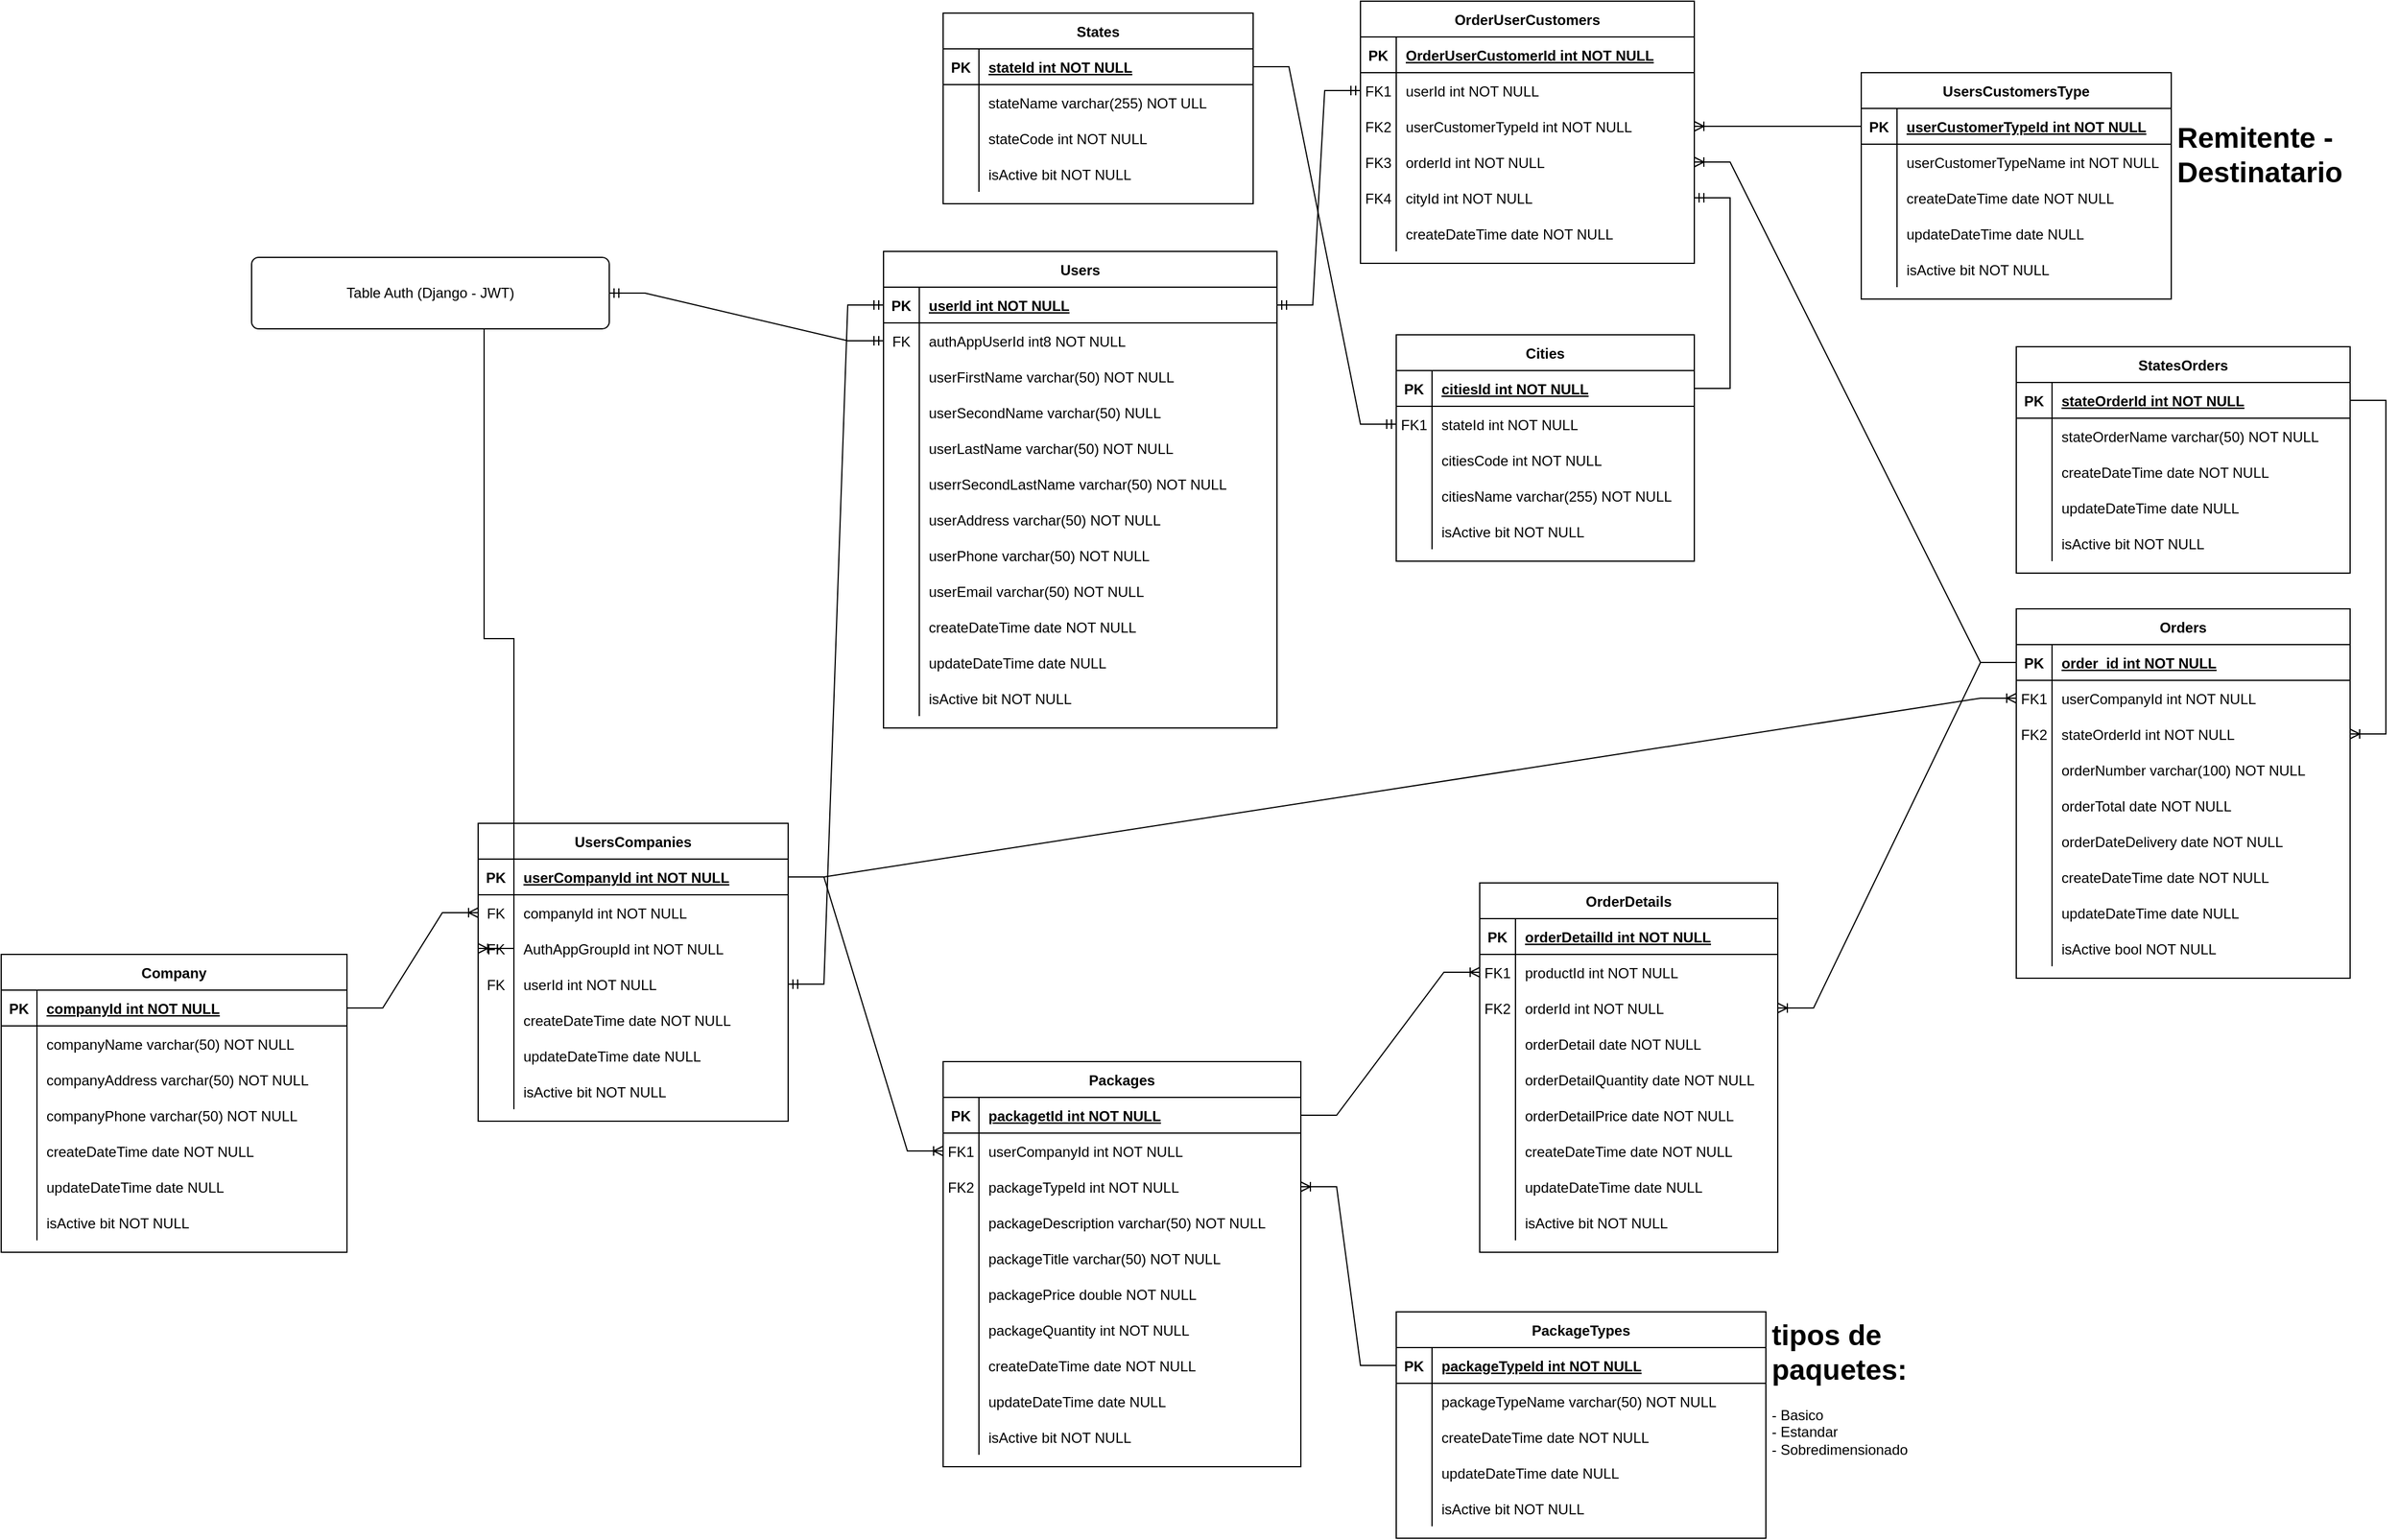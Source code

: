 <mxfile version="20.3.0" type="device"><diagram id="R2lEEEUBdFMjLlhIrx00" name="Modelado 1."><mxGraphModel dx="2808" dy="1645" grid="1" gridSize="10" guides="1" tooltips="1" connect="1" arrows="1" fold="1" page="1" pageScale="1" pageWidth="850" pageHeight="1100" math="0" shadow="0" extFonts="Permanent Marker^https://fonts.googleapis.com/css?family=Permanent+Marker"><root><mxCell id="0"/><mxCell id="1" parent="0"/><mxCell id="C-vyLk0tnHw3VtMMgP7b-2" value="Orders" style="shape=table;startSize=30;container=1;collapsible=1;childLayout=tableLayout;fixedRows=1;rowLines=0;fontStyle=1;align=center;resizeLast=1;" parent="1" vertex="1"><mxGeometry x="340" y="50" width="280" height="310" as="geometry"/></mxCell><mxCell id="C-vyLk0tnHw3VtMMgP7b-3" value="" style="shape=partialRectangle;collapsible=0;dropTarget=0;pointerEvents=0;fillColor=none;points=[[0,0.5],[1,0.5]];portConstraint=eastwest;top=0;left=0;right=0;bottom=1;" parent="C-vyLk0tnHw3VtMMgP7b-2" vertex="1"><mxGeometry y="30" width="280" height="30" as="geometry"/></mxCell><mxCell id="C-vyLk0tnHw3VtMMgP7b-4" value="PK" style="shape=partialRectangle;overflow=hidden;connectable=0;fillColor=none;top=0;left=0;bottom=0;right=0;fontStyle=1;" parent="C-vyLk0tnHw3VtMMgP7b-3" vertex="1"><mxGeometry width="30" height="30" as="geometry"><mxRectangle width="30" height="30" as="alternateBounds"/></mxGeometry></mxCell><mxCell id="C-vyLk0tnHw3VtMMgP7b-5" value="order_id int NOT NULL " style="shape=partialRectangle;overflow=hidden;connectable=0;fillColor=none;top=0;left=0;bottom=0;right=0;align=left;spacingLeft=6;fontStyle=5;" parent="C-vyLk0tnHw3VtMMgP7b-3" vertex="1"><mxGeometry x="30" width="250" height="30" as="geometry"><mxRectangle width="250" height="30" as="alternateBounds"/></mxGeometry></mxCell><mxCell id="2ynd7Js-_Kn8m4jkWt6p-165" value="" style="shape=partialRectangle;collapsible=0;dropTarget=0;pointerEvents=0;fillColor=none;points=[[0,0.5],[1,0.5]];portConstraint=eastwest;top=0;left=0;right=0;bottom=0;" parent="C-vyLk0tnHw3VtMMgP7b-2" vertex="1"><mxGeometry y="60" width="280" height="30" as="geometry"/></mxCell><mxCell id="2ynd7Js-_Kn8m4jkWt6p-166" value="FK1" style="shape=partialRectangle;overflow=hidden;connectable=0;fillColor=none;top=0;left=0;bottom=0;right=0;" parent="2ynd7Js-_Kn8m4jkWt6p-165" vertex="1"><mxGeometry width="30" height="30" as="geometry"><mxRectangle width="30" height="30" as="alternateBounds"/></mxGeometry></mxCell><mxCell id="2ynd7Js-_Kn8m4jkWt6p-167" value="userCompanyId int NOT NULL" style="shape=partialRectangle;overflow=hidden;connectable=0;fillColor=none;top=0;left=0;bottom=0;right=0;align=left;spacingLeft=6;" parent="2ynd7Js-_Kn8m4jkWt6p-165" vertex="1"><mxGeometry x="30" width="250" height="30" as="geometry"><mxRectangle width="250" height="30" as="alternateBounds"/></mxGeometry></mxCell><mxCell id="Biupa2GGYTj2Ugk1GcKz-4" value="" style="shape=partialRectangle;collapsible=0;dropTarget=0;pointerEvents=0;fillColor=none;points=[[0,0.5],[1,0.5]];portConstraint=eastwest;top=0;left=0;right=0;bottom=0;" parent="C-vyLk0tnHw3VtMMgP7b-2" vertex="1"><mxGeometry y="90" width="280" height="30" as="geometry"/></mxCell><mxCell id="Biupa2GGYTj2Ugk1GcKz-5" value="FK2" style="shape=partialRectangle;overflow=hidden;connectable=0;fillColor=none;top=0;left=0;bottom=0;right=0;" parent="Biupa2GGYTj2Ugk1GcKz-4" vertex="1"><mxGeometry width="30" height="30" as="geometry"><mxRectangle width="30" height="30" as="alternateBounds"/></mxGeometry></mxCell><mxCell id="Biupa2GGYTj2Ugk1GcKz-6" value="stateOrderId int NOT NULL" style="shape=partialRectangle;overflow=hidden;connectable=0;fillColor=none;top=0;left=0;bottom=0;right=0;align=left;spacingLeft=6;" parent="Biupa2GGYTj2Ugk1GcKz-4" vertex="1"><mxGeometry x="30" width="250" height="30" as="geometry"><mxRectangle width="250" height="30" as="alternateBounds"/></mxGeometry></mxCell><mxCell id="C-vyLk0tnHw3VtMMgP7b-9" value="" style="shape=partialRectangle;collapsible=0;dropTarget=0;pointerEvents=0;fillColor=none;points=[[0,0.5],[1,0.5]];portConstraint=eastwest;top=0;left=0;right=0;bottom=0;" parent="C-vyLk0tnHw3VtMMgP7b-2" vertex="1"><mxGeometry y="120" width="280" height="30" as="geometry"/></mxCell><mxCell id="C-vyLk0tnHw3VtMMgP7b-10" value="" style="shape=partialRectangle;overflow=hidden;connectable=0;fillColor=none;top=0;left=0;bottom=0;right=0;" parent="C-vyLk0tnHw3VtMMgP7b-9" vertex="1"><mxGeometry width="30" height="30" as="geometry"><mxRectangle width="30" height="30" as="alternateBounds"/></mxGeometry></mxCell><mxCell id="C-vyLk0tnHw3VtMMgP7b-11" value="orderNumber varchar(100) NOT NULL" style="shape=partialRectangle;overflow=hidden;connectable=0;fillColor=none;top=0;left=0;bottom=0;right=0;align=left;spacingLeft=6;" parent="C-vyLk0tnHw3VtMMgP7b-9" vertex="1"><mxGeometry x="30" width="250" height="30" as="geometry"><mxRectangle width="250" height="30" as="alternateBounds"/></mxGeometry></mxCell><mxCell id="uiMzk5XHy2GO-uMj0MLg-30" value="" style="shape=partialRectangle;collapsible=0;dropTarget=0;pointerEvents=0;fillColor=none;points=[[0,0.5],[1,0.5]];portConstraint=eastwest;top=0;left=0;right=0;bottom=0;" parent="C-vyLk0tnHw3VtMMgP7b-2" vertex="1"><mxGeometry y="150" width="280" height="30" as="geometry"/></mxCell><mxCell id="uiMzk5XHy2GO-uMj0MLg-31" value="" style="shape=partialRectangle;overflow=hidden;connectable=0;fillColor=none;top=0;left=0;bottom=0;right=0;" parent="uiMzk5XHy2GO-uMj0MLg-30" vertex="1"><mxGeometry width="30" height="30" as="geometry"><mxRectangle width="30" height="30" as="alternateBounds"/></mxGeometry></mxCell><mxCell id="uiMzk5XHy2GO-uMj0MLg-32" value="orderTotal date NOT NULL" style="shape=partialRectangle;overflow=hidden;connectable=0;fillColor=none;top=0;left=0;bottom=0;right=0;align=left;spacingLeft=6;" parent="uiMzk5XHy2GO-uMj0MLg-30" vertex="1"><mxGeometry x="30" width="250" height="30" as="geometry"><mxRectangle width="250" height="30" as="alternateBounds"/></mxGeometry></mxCell><mxCell id="2ynd7Js-_Kn8m4jkWt6p-24" value="" style="shape=partialRectangle;collapsible=0;dropTarget=0;pointerEvents=0;fillColor=none;points=[[0,0.5],[1,0.5]];portConstraint=eastwest;top=0;left=0;right=0;bottom=0;" parent="C-vyLk0tnHw3VtMMgP7b-2" vertex="1"><mxGeometry y="180" width="280" height="30" as="geometry"/></mxCell><mxCell id="2ynd7Js-_Kn8m4jkWt6p-25" value="" style="shape=partialRectangle;overflow=hidden;connectable=0;fillColor=none;top=0;left=0;bottom=0;right=0;" parent="2ynd7Js-_Kn8m4jkWt6p-24" vertex="1"><mxGeometry width="30" height="30" as="geometry"><mxRectangle width="30" height="30" as="alternateBounds"/></mxGeometry></mxCell><mxCell id="2ynd7Js-_Kn8m4jkWt6p-26" value="orderDateDelivery date NOT NULL" style="shape=partialRectangle;overflow=hidden;connectable=0;fillColor=none;top=0;left=0;bottom=0;right=0;align=left;spacingLeft=6;" parent="2ynd7Js-_Kn8m4jkWt6p-24" vertex="1"><mxGeometry x="30" width="250" height="30" as="geometry"><mxRectangle width="250" height="30" as="alternateBounds"/></mxGeometry></mxCell><mxCell id="uiMzk5XHy2GO-uMj0MLg-7" value="" style="shape=partialRectangle;collapsible=0;dropTarget=0;pointerEvents=0;fillColor=none;points=[[0,0.5],[1,0.5]];portConstraint=eastwest;top=0;left=0;right=0;bottom=0;" parent="C-vyLk0tnHw3VtMMgP7b-2" vertex="1"><mxGeometry y="210" width="280" height="30" as="geometry"/></mxCell><mxCell id="uiMzk5XHy2GO-uMj0MLg-8" value="" style="shape=partialRectangle;overflow=hidden;connectable=0;fillColor=none;top=0;left=0;bottom=0;right=0;" parent="uiMzk5XHy2GO-uMj0MLg-7" vertex="1"><mxGeometry width="30" height="30" as="geometry"><mxRectangle width="30" height="30" as="alternateBounds"/></mxGeometry></mxCell><mxCell id="uiMzk5XHy2GO-uMj0MLg-9" value="createDateTime date NOT NULL" style="shape=partialRectangle;overflow=hidden;connectable=0;fillColor=none;top=0;left=0;bottom=0;right=0;align=left;spacingLeft=6;" parent="uiMzk5XHy2GO-uMj0MLg-7" vertex="1"><mxGeometry x="30" width="250" height="30" as="geometry"><mxRectangle width="250" height="30" as="alternateBounds"/></mxGeometry></mxCell><mxCell id="uiMzk5XHy2GO-uMj0MLg-10" value="" style="shape=partialRectangle;collapsible=0;dropTarget=0;pointerEvents=0;fillColor=none;points=[[0,0.5],[1,0.5]];portConstraint=eastwest;top=0;left=0;right=0;bottom=0;" parent="C-vyLk0tnHw3VtMMgP7b-2" vertex="1"><mxGeometry y="240" width="280" height="30" as="geometry"/></mxCell><mxCell id="uiMzk5XHy2GO-uMj0MLg-11" value="" style="shape=partialRectangle;overflow=hidden;connectable=0;fillColor=none;top=0;left=0;bottom=0;right=0;" parent="uiMzk5XHy2GO-uMj0MLg-10" vertex="1"><mxGeometry width="30" height="30" as="geometry"><mxRectangle width="30" height="30" as="alternateBounds"/></mxGeometry></mxCell><mxCell id="uiMzk5XHy2GO-uMj0MLg-12" value="updateDateTime date NULL" style="shape=partialRectangle;overflow=hidden;connectable=0;fillColor=none;top=0;left=0;bottom=0;right=0;align=left;spacingLeft=6;" parent="uiMzk5XHy2GO-uMj0MLg-10" vertex="1"><mxGeometry x="30" width="250" height="30" as="geometry"><mxRectangle width="250" height="30" as="alternateBounds"/></mxGeometry></mxCell><mxCell id="uiMzk5XHy2GO-uMj0MLg-13" value="" style="shape=partialRectangle;collapsible=0;dropTarget=0;pointerEvents=0;fillColor=none;points=[[0,0.5],[1,0.5]];portConstraint=eastwest;top=0;left=0;right=0;bottom=0;" parent="C-vyLk0tnHw3VtMMgP7b-2" vertex="1"><mxGeometry y="270" width="280" height="30" as="geometry"/></mxCell><mxCell id="uiMzk5XHy2GO-uMj0MLg-14" value="" style="shape=partialRectangle;overflow=hidden;connectable=0;fillColor=none;top=0;left=0;bottom=0;right=0;" parent="uiMzk5XHy2GO-uMj0MLg-13" vertex="1"><mxGeometry width="30" height="30" as="geometry"><mxRectangle width="30" height="30" as="alternateBounds"/></mxGeometry></mxCell><mxCell id="uiMzk5XHy2GO-uMj0MLg-15" value="isActive bool NOT NULL" style="shape=partialRectangle;overflow=hidden;connectable=0;fillColor=none;top=0;left=0;bottom=0;right=0;align=left;spacingLeft=6;" parent="uiMzk5XHy2GO-uMj0MLg-13" vertex="1"><mxGeometry x="30" width="250" height="30" as="geometry"><mxRectangle width="250" height="30" as="alternateBounds"/></mxGeometry></mxCell><mxCell id="C-vyLk0tnHw3VtMMgP7b-13" value="StatesOrders" style="shape=table;startSize=30;container=1;collapsible=1;childLayout=tableLayout;fixedRows=1;rowLines=0;fontStyle=1;align=center;resizeLast=1;" parent="1" vertex="1"><mxGeometry x="340" y="-170" width="280" height="190" as="geometry"/></mxCell><mxCell id="C-vyLk0tnHw3VtMMgP7b-14" value="" style="shape=partialRectangle;collapsible=0;dropTarget=0;pointerEvents=0;fillColor=none;points=[[0,0.5],[1,0.5]];portConstraint=eastwest;top=0;left=0;right=0;bottom=1;" parent="C-vyLk0tnHw3VtMMgP7b-13" vertex="1"><mxGeometry y="30" width="280" height="30" as="geometry"/></mxCell><mxCell id="C-vyLk0tnHw3VtMMgP7b-15" value="PK" style="shape=partialRectangle;overflow=hidden;connectable=0;fillColor=none;top=0;left=0;bottom=0;right=0;fontStyle=1;" parent="C-vyLk0tnHw3VtMMgP7b-14" vertex="1"><mxGeometry width="30" height="30" as="geometry"><mxRectangle width="30" height="30" as="alternateBounds"/></mxGeometry></mxCell><mxCell id="C-vyLk0tnHw3VtMMgP7b-16" value="stateOrderId int NOT NULL " style="shape=partialRectangle;overflow=hidden;connectable=0;fillColor=none;top=0;left=0;bottom=0;right=0;align=left;spacingLeft=6;fontStyle=5;" parent="C-vyLk0tnHw3VtMMgP7b-14" vertex="1"><mxGeometry x="30" width="250" height="30" as="geometry"><mxRectangle width="250" height="30" as="alternateBounds"/></mxGeometry></mxCell><mxCell id="C-vyLk0tnHw3VtMMgP7b-17" value="" style="shape=partialRectangle;collapsible=0;dropTarget=0;pointerEvents=0;fillColor=none;points=[[0,0.5],[1,0.5]];portConstraint=eastwest;top=0;left=0;right=0;bottom=0;" parent="C-vyLk0tnHw3VtMMgP7b-13" vertex="1"><mxGeometry y="60" width="280" height="30" as="geometry"/></mxCell><mxCell id="C-vyLk0tnHw3VtMMgP7b-18" value="" style="shape=partialRectangle;overflow=hidden;connectable=0;fillColor=none;top=0;left=0;bottom=0;right=0;" parent="C-vyLk0tnHw3VtMMgP7b-17" vertex="1"><mxGeometry width="30" height="30" as="geometry"><mxRectangle width="30" height="30" as="alternateBounds"/></mxGeometry></mxCell><mxCell id="C-vyLk0tnHw3VtMMgP7b-19" value="stateOrderName varchar(50) NOT NULL" style="shape=partialRectangle;overflow=hidden;connectable=0;fillColor=none;top=0;left=0;bottom=0;right=0;align=left;spacingLeft=6;" parent="C-vyLk0tnHw3VtMMgP7b-17" vertex="1"><mxGeometry x="30" width="250" height="30" as="geometry"><mxRectangle width="250" height="30" as="alternateBounds"/></mxGeometry></mxCell><mxCell id="C-vyLk0tnHw3VtMMgP7b-20" value="" style="shape=partialRectangle;collapsible=0;dropTarget=0;pointerEvents=0;fillColor=none;points=[[0,0.5],[1,0.5]];portConstraint=eastwest;top=0;left=0;right=0;bottom=0;" parent="C-vyLk0tnHw3VtMMgP7b-13" vertex="1"><mxGeometry y="90" width="280" height="30" as="geometry"/></mxCell><mxCell id="C-vyLk0tnHw3VtMMgP7b-21" value="" style="shape=partialRectangle;overflow=hidden;connectable=0;fillColor=none;top=0;left=0;bottom=0;right=0;" parent="C-vyLk0tnHw3VtMMgP7b-20" vertex="1"><mxGeometry width="30" height="30" as="geometry"><mxRectangle width="30" height="30" as="alternateBounds"/></mxGeometry></mxCell><mxCell id="C-vyLk0tnHw3VtMMgP7b-22" value="createDateTime date NOT NULL" style="shape=partialRectangle;overflow=hidden;connectable=0;fillColor=none;top=0;left=0;bottom=0;right=0;align=left;spacingLeft=6;" parent="C-vyLk0tnHw3VtMMgP7b-20" vertex="1"><mxGeometry x="30" width="250" height="30" as="geometry"><mxRectangle width="250" height="30" as="alternateBounds"/></mxGeometry></mxCell><mxCell id="2ynd7Js-_Kn8m4jkWt6p-148" value="" style="shape=partialRectangle;collapsible=0;dropTarget=0;pointerEvents=0;fillColor=none;points=[[0,0.5],[1,0.5]];portConstraint=eastwest;top=0;left=0;right=0;bottom=0;" parent="C-vyLk0tnHw3VtMMgP7b-13" vertex="1"><mxGeometry y="120" width="280" height="30" as="geometry"/></mxCell><mxCell id="2ynd7Js-_Kn8m4jkWt6p-149" value="" style="shape=partialRectangle;overflow=hidden;connectable=0;fillColor=none;top=0;left=0;bottom=0;right=0;" parent="2ynd7Js-_Kn8m4jkWt6p-148" vertex="1"><mxGeometry width="30" height="30" as="geometry"><mxRectangle width="30" height="30" as="alternateBounds"/></mxGeometry></mxCell><mxCell id="2ynd7Js-_Kn8m4jkWt6p-150" value="updateDateTime date NULL" style="shape=partialRectangle;overflow=hidden;connectable=0;fillColor=none;top=0;left=0;bottom=0;right=0;align=left;spacingLeft=6;" parent="2ynd7Js-_Kn8m4jkWt6p-148" vertex="1"><mxGeometry x="30" width="250" height="30" as="geometry"><mxRectangle width="250" height="30" as="alternateBounds"/></mxGeometry></mxCell><mxCell id="2ynd7Js-_Kn8m4jkWt6p-151" value="" style="shape=partialRectangle;collapsible=0;dropTarget=0;pointerEvents=0;fillColor=none;points=[[0,0.5],[1,0.5]];portConstraint=eastwest;top=0;left=0;right=0;bottom=0;" parent="C-vyLk0tnHw3VtMMgP7b-13" vertex="1"><mxGeometry y="150" width="280" height="30" as="geometry"/></mxCell><mxCell id="2ynd7Js-_Kn8m4jkWt6p-152" value="" style="shape=partialRectangle;overflow=hidden;connectable=0;fillColor=none;top=0;left=0;bottom=0;right=0;" parent="2ynd7Js-_Kn8m4jkWt6p-151" vertex="1"><mxGeometry width="30" height="30" as="geometry"><mxRectangle width="30" height="30" as="alternateBounds"/></mxGeometry></mxCell><mxCell id="2ynd7Js-_Kn8m4jkWt6p-153" value="isActive bit NOT NULL" style="shape=partialRectangle;overflow=hidden;connectable=0;fillColor=none;top=0;left=0;bottom=0;right=0;align=left;spacingLeft=6;" parent="2ynd7Js-_Kn8m4jkWt6p-151" vertex="1"><mxGeometry x="30" width="250" height="30" as="geometry"><mxRectangle width="250" height="30" as="alternateBounds"/></mxGeometry></mxCell><mxCell id="2ynd7Js-_Kn8m4jkWt6p-2" value="PackageTypes" style="shape=table;startSize=30;container=1;collapsible=1;childLayout=tableLayout;fixedRows=1;rowLines=0;fontStyle=1;align=center;resizeLast=1;" parent="1" vertex="1"><mxGeometry x="-180" y="640" width="310" height="190" as="geometry"/></mxCell><mxCell id="2ynd7Js-_Kn8m4jkWt6p-3" value="" style="shape=tableRow;horizontal=0;startSize=0;swimlaneHead=0;swimlaneBody=0;fillColor=none;collapsible=0;dropTarget=0;points=[[0,0.5],[1,0.5]];portConstraint=eastwest;top=0;left=0;right=0;bottom=1;" parent="2ynd7Js-_Kn8m4jkWt6p-2" vertex="1"><mxGeometry y="30" width="310" height="30" as="geometry"/></mxCell><mxCell id="2ynd7Js-_Kn8m4jkWt6p-4" value="PK" style="shape=partialRectangle;connectable=0;fillColor=none;top=0;left=0;bottom=0;right=0;fontStyle=1;overflow=hidden;" parent="2ynd7Js-_Kn8m4jkWt6p-3" vertex="1"><mxGeometry width="30" height="30" as="geometry"><mxRectangle width="30" height="30" as="alternateBounds"/></mxGeometry></mxCell><mxCell id="2ynd7Js-_Kn8m4jkWt6p-5" value="packageTypeId int NOT NULL" style="shape=partialRectangle;connectable=0;fillColor=none;top=0;left=0;bottom=0;right=0;align=left;spacingLeft=6;fontStyle=5;overflow=hidden;" parent="2ynd7Js-_Kn8m4jkWt6p-3" vertex="1"><mxGeometry x="30" width="280" height="30" as="geometry"><mxRectangle width="280" height="30" as="alternateBounds"/></mxGeometry></mxCell><mxCell id="2ynd7Js-_Kn8m4jkWt6p-6" value="" style="shape=tableRow;horizontal=0;startSize=0;swimlaneHead=0;swimlaneBody=0;fillColor=none;collapsible=0;dropTarget=0;points=[[0,0.5],[1,0.5]];portConstraint=eastwest;top=0;left=0;right=0;bottom=0;" parent="2ynd7Js-_Kn8m4jkWt6p-2" vertex="1"><mxGeometry y="60" width="310" height="30" as="geometry"/></mxCell><mxCell id="2ynd7Js-_Kn8m4jkWt6p-7" value="" style="shape=partialRectangle;connectable=0;fillColor=none;top=0;left=0;bottom=0;right=0;editable=1;overflow=hidden;" parent="2ynd7Js-_Kn8m4jkWt6p-6" vertex="1"><mxGeometry width="30" height="30" as="geometry"><mxRectangle width="30" height="30" as="alternateBounds"/></mxGeometry></mxCell><mxCell id="2ynd7Js-_Kn8m4jkWt6p-8" value="packageTypeName varchar(50) NOT NULL" style="shape=partialRectangle;connectable=0;fillColor=none;top=0;left=0;bottom=0;right=0;align=left;spacingLeft=6;overflow=hidden;" parent="2ynd7Js-_Kn8m4jkWt6p-6" vertex="1"><mxGeometry x="30" width="280" height="30" as="geometry"><mxRectangle width="280" height="30" as="alternateBounds"/></mxGeometry></mxCell><mxCell id="2ynd7Js-_Kn8m4jkWt6p-9" value="" style="shape=tableRow;horizontal=0;startSize=0;swimlaneHead=0;swimlaneBody=0;fillColor=none;collapsible=0;dropTarget=0;points=[[0,0.5],[1,0.5]];portConstraint=eastwest;top=0;left=0;right=0;bottom=0;" parent="2ynd7Js-_Kn8m4jkWt6p-2" vertex="1"><mxGeometry y="90" width="310" height="30" as="geometry"/></mxCell><mxCell id="2ynd7Js-_Kn8m4jkWt6p-10" value="" style="shape=partialRectangle;connectable=0;fillColor=none;top=0;left=0;bottom=0;right=0;editable=1;overflow=hidden;" parent="2ynd7Js-_Kn8m4jkWt6p-9" vertex="1"><mxGeometry width="30" height="30" as="geometry"><mxRectangle width="30" height="30" as="alternateBounds"/></mxGeometry></mxCell><mxCell id="2ynd7Js-_Kn8m4jkWt6p-11" value="createDateTime date NOT NULL" style="shape=partialRectangle;connectable=0;fillColor=none;top=0;left=0;bottom=0;right=0;align=left;spacingLeft=6;overflow=hidden;" parent="2ynd7Js-_Kn8m4jkWt6p-9" vertex="1"><mxGeometry x="30" width="280" height="30" as="geometry"><mxRectangle width="280" height="30" as="alternateBounds"/></mxGeometry></mxCell><mxCell id="2ynd7Js-_Kn8m4jkWt6p-145" value="" style="shape=tableRow;horizontal=0;startSize=0;swimlaneHead=0;swimlaneBody=0;fillColor=none;collapsible=0;dropTarget=0;points=[[0,0.5],[1,0.5]];portConstraint=eastwest;top=0;left=0;right=0;bottom=0;" parent="2ynd7Js-_Kn8m4jkWt6p-2" vertex="1"><mxGeometry y="120" width="310" height="30" as="geometry"/></mxCell><mxCell id="2ynd7Js-_Kn8m4jkWt6p-146" value="" style="shape=partialRectangle;connectable=0;fillColor=none;top=0;left=0;bottom=0;right=0;editable=1;overflow=hidden;" parent="2ynd7Js-_Kn8m4jkWt6p-145" vertex="1"><mxGeometry width="30" height="30" as="geometry"><mxRectangle width="30" height="30" as="alternateBounds"/></mxGeometry></mxCell><mxCell id="2ynd7Js-_Kn8m4jkWt6p-147" value="updateDateTime date NULL" style="shape=partialRectangle;connectable=0;fillColor=none;top=0;left=0;bottom=0;right=0;align=left;spacingLeft=6;overflow=hidden;" parent="2ynd7Js-_Kn8m4jkWt6p-145" vertex="1"><mxGeometry x="30" width="280" height="30" as="geometry"><mxRectangle width="280" height="30" as="alternateBounds"/></mxGeometry></mxCell><mxCell id="2ynd7Js-_Kn8m4jkWt6p-12" value="" style="shape=tableRow;horizontal=0;startSize=0;swimlaneHead=0;swimlaneBody=0;fillColor=none;collapsible=0;dropTarget=0;points=[[0,0.5],[1,0.5]];portConstraint=eastwest;top=0;left=0;right=0;bottom=0;" parent="2ynd7Js-_Kn8m4jkWt6p-2" vertex="1"><mxGeometry y="150" width="310" height="30" as="geometry"/></mxCell><mxCell id="2ynd7Js-_Kn8m4jkWt6p-13" value="" style="shape=partialRectangle;connectable=0;fillColor=none;top=0;left=0;bottom=0;right=0;editable=1;overflow=hidden;" parent="2ynd7Js-_Kn8m4jkWt6p-12" vertex="1"><mxGeometry width="30" height="30" as="geometry"><mxRectangle width="30" height="30" as="alternateBounds"/></mxGeometry></mxCell><mxCell id="2ynd7Js-_Kn8m4jkWt6p-14" value="isActive bit NOT NULL" style="shape=partialRectangle;connectable=0;fillColor=none;top=0;left=0;bottom=0;right=0;align=left;spacingLeft=6;overflow=hidden;" parent="2ynd7Js-_Kn8m4jkWt6p-12" vertex="1"><mxGeometry x="30" width="280" height="30" as="geometry"><mxRectangle width="280" height="30" as="alternateBounds"/></mxGeometry></mxCell><mxCell id="2ynd7Js-_Kn8m4jkWt6p-27" value="Packages" style="shape=table;startSize=30;container=1;collapsible=1;childLayout=tableLayout;fixedRows=1;rowLines=0;fontStyle=1;align=center;resizeLast=1;" parent="1" vertex="1"><mxGeometry x="-560" y="430" width="300" height="340" as="geometry"/></mxCell><mxCell id="2ynd7Js-_Kn8m4jkWt6p-28" value="" style="shape=tableRow;horizontal=0;startSize=0;swimlaneHead=0;swimlaneBody=0;fillColor=none;collapsible=0;dropTarget=0;points=[[0,0.5],[1,0.5]];portConstraint=eastwest;top=0;left=0;right=0;bottom=1;" parent="2ynd7Js-_Kn8m4jkWt6p-27" vertex="1"><mxGeometry y="30" width="300" height="30" as="geometry"/></mxCell><mxCell id="2ynd7Js-_Kn8m4jkWt6p-29" value="PK" style="shape=partialRectangle;connectable=0;fillColor=none;top=0;left=0;bottom=0;right=0;fontStyle=1;overflow=hidden;" parent="2ynd7Js-_Kn8m4jkWt6p-28" vertex="1"><mxGeometry width="30" height="30" as="geometry"><mxRectangle width="30" height="30" as="alternateBounds"/></mxGeometry></mxCell><mxCell id="2ynd7Js-_Kn8m4jkWt6p-30" value="packagetId int NOT NULL" style="shape=partialRectangle;connectable=0;fillColor=none;top=0;left=0;bottom=0;right=0;align=left;spacingLeft=6;fontStyle=5;overflow=hidden;" parent="2ynd7Js-_Kn8m4jkWt6p-28" vertex="1"><mxGeometry x="30" width="270" height="30" as="geometry"><mxRectangle width="270" height="30" as="alternateBounds"/></mxGeometry></mxCell><mxCell id="2ynd7Js-_Kn8m4jkWt6p-31" value="" style="shape=tableRow;horizontal=0;startSize=0;swimlaneHead=0;swimlaneBody=0;fillColor=none;collapsible=0;dropTarget=0;points=[[0,0.5],[1,0.5]];portConstraint=eastwest;top=0;left=0;right=0;bottom=0;" parent="2ynd7Js-_Kn8m4jkWt6p-27" vertex="1"><mxGeometry y="60" width="300" height="30" as="geometry"/></mxCell><mxCell id="2ynd7Js-_Kn8m4jkWt6p-32" value="FK1" style="shape=partialRectangle;connectable=0;fillColor=none;top=0;left=0;bottom=0;right=0;editable=1;overflow=hidden;" parent="2ynd7Js-_Kn8m4jkWt6p-31" vertex="1"><mxGeometry width="30" height="30" as="geometry"><mxRectangle width="30" height="30" as="alternateBounds"/></mxGeometry></mxCell><mxCell id="2ynd7Js-_Kn8m4jkWt6p-33" value="userCompanyId int NOT NULL" style="shape=partialRectangle;connectable=0;fillColor=none;top=0;left=0;bottom=0;right=0;align=left;spacingLeft=6;overflow=hidden;" parent="2ynd7Js-_Kn8m4jkWt6p-31" vertex="1"><mxGeometry x="30" width="270" height="30" as="geometry"><mxRectangle width="270" height="30" as="alternateBounds"/></mxGeometry></mxCell><mxCell id="2ynd7Js-_Kn8m4jkWt6p-66" value="" style="shape=tableRow;horizontal=0;startSize=0;swimlaneHead=0;swimlaneBody=0;fillColor=none;collapsible=0;dropTarget=0;points=[[0,0.5],[1,0.5]];portConstraint=eastwest;top=0;left=0;right=0;bottom=0;" parent="2ynd7Js-_Kn8m4jkWt6p-27" vertex="1"><mxGeometry y="90" width="300" height="30" as="geometry"/></mxCell><mxCell id="2ynd7Js-_Kn8m4jkWt6p-67" value="FK2" style="shape=partialRectangle;connectable=0;fillColor=none;top=0;left=0;bottom=0;right=0;editable=1;overflow=hidden;" parent="2ynd7Js-_Kn8m4jkWt6p-66" vertex="1"><mxGeometry width="30" height="30" as="geometry"><mxRectangle width="30" height="30" as="alternateBounds"/></mxGeometry></mxCell><mxCell id="2ynd7Js-_Kn8m4jkWt6p-68" value="packageTypeId int NOT NULL" style="shape=partialRectangle;connectable=0;fillColor=none;top=0;left=0;bottom=0;right=0;align=left;spacingLeft=6;overflow=hidden;" parent="2ynd7Js-_Kn8m4jkWt6p-66" vertex="1"><mxGeometry x="30" width="270" height="30" as="geometry"><mxRectangle width="270" height="30" as="alternateBounds"/></mxGeometry></mxCell><mxCell id="2ynd7Js-_Kn8m4jkWt6p-57" value="" style="shape=tableRow;horizontal=0;startSize=0;swimlaneHead=0;swimlaneBody=0;fillColor=none;collapsible=0;dropTarget=0;points=[[0,0.5],[1,0.5]];portConstraint=eastwest;top=0;left=0;right=0;bottom=0;" parent="2ynd7Js-_Kn8m4jkWt6p-27" vertex="1"><mxGeometry y="120" width="300" height="30" as="geometry"/></mxCell><mxCell id="2ynd7Js-_Kn8m4jkWt6p-58" value="" style="shape=partialRectangle;connectable=0;fillColor=none;top=0;left=0;bottom=0;right=0;editable=1;overflow=hidden;" parent="2ynd7Js-_Kn8m4jkWt6p-57" vertex="1"><mxGeometry width="30" height="30" as="geometry"><mxRectangle width="30" height="30" as="alternateBounds"/></mxGeometry></mxCell><mxCell id="2ynd7Js-_Kn8m4jkWt6p-59" value="packageDescription varchar(50) NOT NULL" style="shape=partialRectangle;connectable=0;fillColor=none;top=0;left=0;bottom=0;right=0;align=left;spacingLeft=6;overflow=hidden;" parent="2ynd7Js-_Kn8m4jkWt6p-57" vertex="1"><mxGeometry x="30" width="270" height="30" as="geometry"><mxRectangle width="270" height="30" as="alternateBounds"/></mxGeometry></mxCell><mxCell id="2ynd7Js-_Kn8m4jkWt6p-34" value="" style="shape=tableRow;horizontal=0;startSize=0;swimlaneHead=0;swimlaneBody=0;fillColor=none;collapsible=0;dropTarget=0;points=[[0,0.5],[1,0.5]];portConstraint=eastwest;top=0;left=0;right=0;bottom=0;" parent="2ynd7Js-_Kn8m4jkWt6p-27" vertex="1"><mxGeometry y="150" width="300" height="30" as="geometry"/></mxCell><mxCell id="2ynd7Js-_Kn8m4jkWt6p-35" value="" style="shape=partialRectangle;connectable=0;fillColor=none;top=0;left=0;bottom=0;right=0;editable=1;overflow=hidden;" parent="2ynd7Js-_Kn8m4jkWt6p-34" vertex="1"><mxGeometry width="30" height="30" as="geometry"><mxRectangle width="30" height="30" as="alternateBounds"/></mxGeometry></mxCell><mxCell id="2ynd7Js-_Kn8m4jkWt6p-36" value="packageTitle varchar(50) NOT NULL" style="shape=partialRectangle;connectable=0;fillColor=none;top=0;left=0;bottom=0;right=0;align=left;spacingLeft=6;overflow=hidden;" parent="2ynd7Js-_Kn8m4jkWt6p-34" vertex="1"><mxGeometry x="30" width="270" height="30" as="geometry"><mxRectangle width="270" height="30" as="alternateBounds"/></mxGeometry></mxCell><mxCell id="2ynd7Js-_Kn8m4jkWt6p-37" value="" style="shape=tableRow;horizontal=0;startSize=0;swimlaneHead=0;swimlaneBody=0;fillColor=none;collapsible=0;dropTarget=0;points=[[0,0.5],[1,0.5]];portConstraint=eastwest;top=0;left=0;right=0;bottom=0;" parent="2ynd7Js-_Kn8m4jkWt6p-27" vertex="1"><mxGeometry y="180" width="300" height="30" as="geometry"/></mxCell><mxCell id="2ynd7Js-_Kn8m4jkWt6p-38" value="" style="shape=partialRectangle;connectable=0;fillColor=none;top=0;left=0;bottom=0;right=0;editable=1;overflow=hidden;" parent="2ynd7Js-_Kn8m4jkWt6p-37" vertex="1"><mxGeometry width="30" height="30" as="geometry"><mxRectangle width="30" height="30" as="alternateBounds"/></mxGeometry></mxCell><mxCell id="2ynd7Js-_Kn8m4jkWt6p-39" value="packagePrice double NOT NULL" style="shape=partialRectangle;connectable=0;fillColor=none;top=0;left=0;bottom=0;right=0;align=left;spacingLeft=6;overflow=hidden;" parent="2ynd7Js-_Kn8m4jkWt6p-37" vertex="1"><mxGeometry x="30" width="270" height="30" as="geometry"><mxRectangle width="270" height="30" as="alternateBounds"/></mxGeometry></mxCell><mxCell id="2ynd7Js-_Kn8m4jkWt6p-71" value="" style="shape=tableRow;horizontal=0;startSize=0;swimlaneHead=0;swimlaneBody=0;fillColor=none;collapsible=0;dropTarget=0;points=[[0,0.5],[1,0.5]];portConstraint=eastwest;top=0;left=0;right=0;bottom=0;" parent="2ynd7Js-_Kn8m4jkWt6p-27" vertex="1"><mxGeometry y="210" width="300" height="30" as="geometry"/></mxCell><mxCell id="2ynd7Js-_Kn8m4jkWt6p-72" value="" style="shape=partialRectangle;connectable=0;fillColor=none;top=0;left=0;bottom=0;right=0;editable=1;overflow=hidden;" parent="2ynd7Js-_Kn8m4jkWt6p-71" vertex="1"><mxGeometry width="30" height="30" as="geometry"><mxRectangle width="30" height="30" as="alternateBounds"/></mxGeometry></mxCell><mxCell id="2ynd7Js-_Kn8m4jkWt6p-73" value="packageQuantity int NOT NULL" style="shape=partialRectangle;connectable=0;fillColor=none;top=0;left=0;bottom=0;right=0;align=left;spacingLeft=6;overflow=hidden;" parent="2ynd7Js-_Kn8m4jkWt6p-71" vertex="1"><mxGeometry x="30" width="270" height="30" as="geometry"><mxRectangle width="270" height="30" as="alternateBounds"/></mxGeometry></mxCell><mxCell id="2ynd7Js-_Kn8m4jkWt6p-130" value="" style="shape=tableRow;horizontal=0;startSize=0;swimlaneHead=0;swimlaneBody=0;fillColor=none;collapsible=0;dropTarget=0;points=[[0,0.5],[1,0.5]];portConstraint=eastwest;top=0;left=0;right=0;bottom=0;" parent="2ynd7Js-_Kn8m4jkWt6p-27" vertex="1"><mxGeometry y="240" width="300" height="30" as="geometry"/></mxCell><mxCell id="2ynd7Js-_Kn8m4jkWt6p-131" value="" style="shape=partialRectangle;connectable=0;fillColor=none;top=0;left=0;bottom=0;right=0;editable=1;overflow=hidden;" parent="2ynd7Js-_Kn8m4jkWt6p-130" vertex="1"><mxGeometry width="30" height="30" as="geometry"><mxRectangle width="30" height="30" as="alternateBounds"/></mxGeometry></mxCell><mxCell id="2ynd7Js-_Kn8m4jkWt6p-132" value="createDateTime date NOT NULL" style="shape=partialRectangle;connectable=0;fillColor=none;top=0;left=0;bottom=0;right=0;align=left;spacingLeft=6;overflow=hidden;" parent="2ynd7Js-_Kn8m4jkWt6p-130" vertex="1"><mxGeometry x="30" width="270" height="30" as="geometry"><mxRectangle width="270" height="30" as="alternateBounds"/></mxGeometry></mxCell><mxCell id="2ynd7Js-_Kn8m4jkWt6p-74" value="" style="shape=tableRow;horizontal=0;startSize=0;swimlaneHead=0;swimlaneBody=0;fillColor=none;collapsible=0;dropTarget=0;points=[[0,0.5],[1,0.5]];portConstraint=eastwest;top=0;left=0;right=0;bottom=0;" parent="2ynd7Js-_Kn8m4jkWt6p-27" vertex="1"><mxGeometry y="270" width="300" height="30" as="geometry"/></mxCell><mxCell id="2ynd7Js-_Kn8m4jkWt6p-75" value="" style="shape=partialRectangle;connectable=0;fillColor=none;top=0;left=0;bottom=0;right=0;editable=1;overflow=hidden;" parent="2ynd7Js-_Kn8m4jkWt6p-74" vertex="1"><mxGeometry width="30" height="30" as="geometry"><mxRectangle width="30" height="30" as="alternateBounds"/></mxGeometry></mxCell><mxCell id="2ynd7Js-_Kn8m4jkWt6p-76" value="updateDateTime date NULL" style="shape=partialRectangle;connectable=0;fillColor=none;top=0;left=0;bottom=0;right=0;align=left;spacingLeft=6;overflow=hidden;" parent="2ynd7Js-_Kn8m4jkWt6p-74" vertex="1"><mxGeometry x="30" width="270" height="30" as="geometry"><mxRectangle width="270" height="30" as="alternateBounds"/></mxGeometry></mxCell><mxCell id="2ynd7Js-_Kn8m4jkWt6p-54" value="" style="shape=tableRow;horizontal=0;startSize=0;swimlaneHead=0;swimlaneBody=0;fillColor=none;collapsible=0;dropTarget=0;points=[[0,0.5],[1,0.5]];portConstraint=eastwest;top=0;left=0;right=0;bottom=0;" parent="2ynd7Js-_Kn8m4jkWt6p-27" vertex="1"><mxGeometry y="300" width="300" height="30" as="geometry"/></mxCell><mxCell id="2ynd7Js-_Kn8m4jkWt6p-55" value="" style="shape=partialRectangle;connectable=0;fillColor=none;top=0;left=0;bottom=0;right=0;editable=1;overflow=hidden;" parent="2ynd7Js-_Kn8m4jkWt6p-54" vertex="1"><mxGeometry width="30" height="30" as="geometry"><mxRectangle width="30" height="30" as="alternateBounds"/></mxGeometry></mxCell><mxCell id="2ynd7Js-_Kn8m4jkWt6p-56" value="isActive bit NOT NULL" style="shape=partialRectangle;connectable=0;fillColor=none;top=0;left=0;bottom=0;right=0;align=left;spacingLeft=6;overflow=hidden;" parent="2ynd7Js-_Kn8m4jkWt6p-54" vertex="1"><mxGeometry x="30" width="270" height="30" as="geometry"><mxRectangle width="270" height="30" as="alternateBounds"/></mxGeometry></mxCell><mxCell id="2ynd7Js-_Kn8m4jkWt6p-70" value="" style="edgeStyle=entityRelationEdgeStyle;fontSize=12;html=1;endArrow=ERoneToMany;rounded=0;exitX=0;exitY=0.5;exitDx=0;exitDy=0;entryX=1;entryY=0.5;entryDx=0;entryDy=0;" parent="1" source="2ynd7Js-_Kn8m4jkWt6p-3" target="2ynd7Js-_Kn8m4jkWt6p-66" edge="1"><mxGeometry width="100" height="100" relative="1" as="geometry"><mxPoint x="-20" y="470" as="sourcePoint"/><mxPoint x="-90" y="380" as="targetPoint"/></mxGeometry></mxCell><mxCell id="2ynd7Js-_Kn8m4jkWt6p-89" value="OrderDetails" style="shape=table;startSize=30;container=1;collapsible=1;childLayout=tableLayout;fixedRows=1;rowLines=0;fontStyle=1;align=center;resizeLast=1;" parent="1" vertex="1"><mxGeometry x="-110" y="280" width="250" height="310" as="geometry"/></mxCell><mxCell id="2ynd7Js-_Kn8m4jkWt6p-90" value="" style="shape=partialRectangle;collapsible=0;dropTarget=0;pointerEvents=0;fillColor=none;points=[[0,0.5],[1,0.5]];portConstraint=eastwest;top=0;left=0;right=0;bottom=1;" parent="2ynd7Js-_Kn8m4jkWt6p-89" vertex="1"><mxGeometry y="30" width="250" height="30" as="geometry"/></mxCell><mxCell id="2ynd7Js-_Kn8m4jkWt6p-91" value="PK" style="shape=partialRectangle;overflow=hidden;connectable=0;fillColor=none;top=0;left=0;bottom=0;right=0;fontStyle=1;" parent="2ynd7Js-_Kn8m4jkWt6p-90" vertex="1"><mxGeometry width="30" height="30" as="geometry"><mxRectangle width="30" height="30" as="alternateBounds"/></mxGeometry></mxCell><mxCell id="2ynd7Js-_Kn8m4jkWt6p-92" value="orderDetailId int NOT NULL " style="shape=partialRectangle;overflow=hidden;connectable=0;fillColor=none;top=0;left=0;bottom=0;right=0;align=left;spacingLeft=6;fontStyle=5;" parent="2ynd7Js-_Kn8m4jkWt6p-90" vertex="1"><mxGeometry x="30" width="220" height="30" as="geometry"><mxRectangle width="220" height="30" as="alternateBounds"/></mxGeometry></mxCell><mxCell id="2ynd7Js-_Kn8m4jkWt6p-157" value="" style="shape=partialRectangle;collapsible=0;dropTarget=0;pointerEvents=0;fillColor=none;points=[[0,0.5],[1,0.5]];portConstraint=eastwest;top=0;left=0;right=0;bottom=0;" parent="2ynd7Js-_Kn8m4jkWt6p-89" vertex="1"><mxGeometry y="60" width="250" height="30" as="geometry"/></mxCell><mxCell id="2ynd7Js-_Kn8m4jkWt6p-158" value="FK1" style="shape=partialRectangle;overflow=hidden;connectable=0;fillColor=none;top=0;left=0;bottom=0;right=0;" parent="2ynd7Js-_Kn8m4jkWt6p-157" vertex="1"><mxGeometry width="30" height="30" as="geometry"><mxRectangle width="30" height="30" as="alternateBounds"/></mxGeometry></mxCell><mxCell id="2ynd7Js-_Kn8m4jkWt6p-159" value="productId int NOT NULL" style="shape=partialRectangle;overflow=hidden;connectable=0;fillColor=none;top=0;left=0;bottom=0;right=0;align=left;spacingLeft=6;" parent="2ynd7Js-_Kn8m4jkWt6p-157" vertex="1"><mxGeometry x="30" width="220" height="30" as="geometry"><mxRectangle width="220" height="30" as="alternateBounds"/></mxGeometry></mxCell><mxCell id="2ynd7Js-_Kn8m4jkWt6p-93" value="" style="shape=partialRectangle;collapsible=0;dropTarget=0;pointerEvents=0;fillColor=none;points=[[0,0.5],[1,0.5]];portConstraint=eastwest;top=0;left=0;right=0;bottom=0;" parent="2ynd7Js-_Kn8m4jkWt6p-89" vertex="1"><mxGeometry y="90" width="250" height="30" as="geometry"/></mxCell><mxCell id="2ynd7Js-_Kn8m4jkWt6p-94" value="FK2" style="shape=partialRectangle;overflow=hidden;connectable=0;fillColor=none;top=0;left=0;bottom=0;right=0;" parent="2ynd7Js-_Kn8m4jkWt6p-93" vertex="1"><mxGeometry width="30" height="30" as="geometry"><mxRectangle width="30" height="30" as="alternateBounds"/></mxGeometry></mxCell><mxCell id="2ynd7Js-_Kn8m4jkWt6p-95" value="orderId int NOT NULL" style="shape=partialRectangle;overflow=hidden;connectable=0;fillColor=none;top=0;left=0;bottom=0;right=0;align=left;spacingLeft=6;" parent="2ynd7Js-_Kn8m4jkWt6p-93" vertex="1"><mxGeometry x="30" width="220" height="30" as="geometry"><mxRectangle width="220" height="30" as="alternateBounds"/></mxGeometry></mxCell><mxCell id="2ynd7Js-_Kn8m4jkWt6p-96" value="" style="shape=partialRectangle;collapsible=0;dropTarget=0;pointerEvents=0;fillColor=none;points=[[0,0.5],[1,0.5]];portConstraint=eastwest;top=0;left=0;right=0;bottom=0;" parent="2ynd7Js-_Kn8m4jkWt6p-89" vertex="1"><mxGeometry y="120" width="250" height="30" as="geometry"/></mxCell><mxCell id="2ynd7Js-_Kn8m4jkWt6p-97" value="" style="shape=partialRectangle;overflow=hidden;connectable=0;fillColor=none;top=0;left=0;bottom=0;right=0;" parent="2ynd7Js-_Kn8m4jkWt6p-96" vertex="1"><mxGeometry width="30" height="30" as="geometry"><mxRectangle width="30" height="30" as="alternateBounds"/></mxGeometry></mxCell><mxCell id="2ynd7Js-_Kn8m4jkWt6p-98" value="orderDetail date NOT NULL" style="shape=partialRectangle;overflow=hidden;connectable=0;fillColor=none;top=0;left=0;bottom=0;right=0;align=left;spacingLeft=6;" parent="2ynd7Js-_Kn8m4jkWt6p-96" vertex="1"><mxGeometry x="30" width="220" height="30" as="geometry"><mxRectangle width="220" height="30" as="alternateBounds"/></mxGeometry></mxCell><mxCell id="2ynd7Js-_Kn8m4jkWt6p-99" value="" style="shape=partialRectangle;collapsible=0;dropTarget=0;pointerEvents=0;fillColor=none;points=[[0,0.5],[1,0.5]];portConstraint=eastwest;top=0;left=0;right=0;bottom=0;" parent="2ynd7Js-_Kn8m4jkWt6p-89" vertex="1"><mxGeometry y="150" width="250" height="30" as="geometry"/></mxCell><mxCell id="2ynd7Js-_Kn8m4jkWt6p-100" value="" style="shape=partialRectangle;overflow=hidden;connectable=0;fillColor=none;top=0;left=0;bottom=0;right=0;" parent="2ynd7Js-_Kn8m4jkWt6p-99" vertex="1"><mxGeometry width="30" height="30" as="geometry"><mxRectangle width="30" height="30" as="alternateBounds"/></mxGeometry></mxCell><mxCell id="2ynd7Js-_Kn8m4jkWt6p-101" value="orderDetailQuantity date NOT NULL" style="shape=partialRectangle;overflow=hidden;connectable=0;fillColor=none;top=0;left=0;bottom=0;right=0;align=left;spacingLeft=6;" parent="2ynd7Js-_Kn8m4jkWt6p-99" vertex="1"><mxGeometry x="30" width="220" height="30" as="geometry"><mxRectangle width="220" height="30" as="alternateBounds"/></mxGeometry></mxCell><mxCell id="uiMzk5XHy2GO-uMj0MLg-19" value="" style="shape=partialRectangle;collapsible=0;dropTarget=0;pointerEvents=0;fillColor=none;points=[[0,0.5],[1,0.5]];portConstraint=eastwest;top=0;left=0;right=0;bottom=0;" parent="2ynd7Js-_Kn8m4jkWt6p-89" vertex="1"><mxGeometry y="180" width="250" height="30" as="geometry"/></mxCell><mxCell id="uiMzk5XHy2GO-uMj0MLg-20" value="" style="shape=partialRectangle;overflow=hidden;connectable=0;fillColor=none;top=0;left=0;bottom=0;right=0;" parent="uiMzk5XHy2GO-uMj0MLg-19" vertex="1"><mxGeometry width="30" height="30" as="geometry"><mxRectangle width="30" height="30" as="alternateBounds"/></mxGeometry></mxCell><mxCell id="uiMzk5XHy2GO-uMj0MLg-21" value="orderDetailPrice date NOT NULL" style="shape=partialRectangle;overflow=hidden;connectable=0;fillColor=none;top=0;left=0;bottom=0;right=0;align=left;spacingLeft=6;" parent="uiMzk5XHy2GO-uMj0MLg-19" vertex="1"><mxGeometry x="30" width="220" height="30" as="geometry"><mxRectangle width="220" height="30" as="alternateBounds"/></mxGeometry></mxCell><mxCell id="uiMzk5XHy2GO-uMj0MLg-23" value="" style="shape=partialRectangle;collapsible=0;dropTarget=0;pointerEvents=0;fillColor=none;points=[[0,0.5],[1,0.5]];portConstraint=eastwest;top=0;left=0;right=0;bottom=0;" parent="2ynd7Js-_Kn8m4jkWt6p-89" vertex="1"><mxGeometry y="210" width="250" height="30" as="geometry"/></mxCell><mxCell id="uiMzk5XHy2GO-uMj0MLg-24" value="" style="shape=partialRectangle;overflow=hidden;connectable=0;fillColor=none;top=0;left=0;bottom=0;right=0;" parent="uiMzk5XHy2GO-uMj0MLg-23" vertex="1"><mxGeometry width="30" height="30" as="geometry"><mxRectangle width="30" height="30" as="alternateBounds"/></mxGeometry></mxCell><mxCell id="uiMzk5XHy2GO-uMj0MLg-25" value="createDateTime date NOT NULL" style="shape=partialRectangle;overflow=hidden;connectable=0;fillColor=none;top=0;left=0;bottom=0;right=0;align=left;spacingLeft=6;" parent="uiMzk5XHy2GO-uMj0MLg-23" vertex="1"><mxGeometry x="30" width="220" height="30" as="geometry"><mxRectangle width="220" height="30" as="alternateBounds"/></mxGeometry></mxCell><mxCell id="uiMzk5XHy2GO-uMj0MLg-27" value="" style="shape=partialRectangle;collapsible=0;dropTarget=0;pointerEvents=0;fillColor=none;points=[[0,0.5],[1,0.5]];portConstraint=eastwest;top=0;left=0;right=0;bottom=0;" parent="2ynd7Js-_Kn8m4jkWt6p-89" vertex="1"><mxGeometry y="240" width="250" height="30" as="geometry"/></mxCell><mxCell id="uiMzk5XHy2GO-uMj0MLg-28" value="" style="shape=partialRectangle;overflow=hidden;connectable=0;fillColor=none;top=0;left=0;bottom=0;right=0;" parent="uiMzk5XHy2GO-uMj0MLg-27" vertex="1"><mxGeometry width="30" height="30" as="geometry"><mxRectangle width="30" height="30" as="alternateBounds"/></mxGeometry></mxCell><mxCell id="uiMzk5XHy2GO-uMj0MLg-29" value="updateDateTime date NULL" style="shape=partialRectangle;overflow=hidden;connectable=0;fillColor=none;top=0;left=0;bottom=0;right=0;align=left;spacingLeft=6;" parent="uiMzk5XHy2GO-uMj0MLg-27" vertex="1"><mxGeometry x="30" width="220" height="30" as="geometry"><mxRectangle width="220" height="30" as="alternateBounds"/></mxGeometry></mxCell><mxCell id="2ynd7Js-_Kn8m4jkWt6p-161" value="" style="shape=partialRectangle;collapsible=0;dropTarget=0;pointerEvents=0;fillColor=none;points=[[0,0.5],[1,0.5]];portConstraint=eastwest;top=0;left=0;right=0;bottom=0;" parent="2ynd7Js-_Kn8m4jkWt6p-89" vertex="1"><mxGeometry y="270" width="250" height="30" as="geometry"/></mxCell><mxCell id="2ynd7Js-_Kn8m4jkWt6p-162" value="" style="shape=partialRectangle;overflow=hidden;connectable=0;fillColor=none;top=0;left=0;bottom=0;right=0;" parent="2ynd7Js-_Kn8m4jkWt6p-161" vertex="1"><mxGeometry width="30" height="30" as="geometry"><mxRectangle width="30" height="30" as="alternateBounds"/></mxGeometry></mxCell><mxCell id="2ynd7Js-_Kn8m4jkWt6p-163" value="isActive bit NOT NULL" style="shape=partialRectangle;overflow=hidden;connectable=0;fillColor=none;top=0;left=0;bottom=0;right=0;align=left;spacingLeft=6;" parent="2ynd7Js-_Kn8m4jkWt6p-161" vertex="1"><mxGeometry x="30" width="220" height="30" as="geometry"><mxRectangle width="220" height="30" as="alternateBounds"/></mxGeometry></mxCell><mxCell id="2ynd7Js-_Kn8m4jkWt6p-160" value="" style="edgeStyle=entityRelationEdgeStyle;fontSize=12;html=1;endArrow=ERoneToMany;rounded=0;entryX=1;entryY=0.5;entryDx=0;entryDy=0;exitX=0;exitY=0.5;exitDx=0;exitDy=0;" parent="1" source="C-vyLk0tnHw3VtMMgP7b-3" target="2ynd7Js-_Kn8m4jkWt6p-93" edge="1"><mxGeometry width="100" height="100" relative="1" as="geometry"><mxPoint x="375" y="380" as="sourcePoint"/><mxPoint x="475" y="280" as="targetPoint"/></mxGeometry></mxCell><mxCell id="2ynd7Js-_Kn8m4jkWt6p-164" value="" style="edgeStyle=entityRelationEdgeStyle;fontSize=12;html=1;endArrow=ERoneToMany;rounded=0;exitX=1;exitY=0.5;exitDx=0;exitDy=0;entryX=0;entryY=0.5;entryDx=0;entryDy=0;" parent="1" source="2ynd7Js-_Kn8m4jkWt6p-28" target="2ynd7Js-_Kn8m4jkWt6p-157" edge="1"><mxGeometry width="100" height="100" relative="1" as="geometry"><mxPoint x="240" y="570" as="sourcePoint"/><mxPoint x="340" y="470" as="targetPoint"/></mxGeometry></mxCell><mxCell id="2ynd7Js-_Kn8m4jkWt6p-176" value="Company" style="shape=table;startSize=30;container=1;collapsible=1;childLayout=tableLayout;fixedRows=1;rowLines=0;fontStyle=1;align=center;resizeLast=1;" parent="1" vertex="1"><mxGeometry x="-1350" y="340" width="290" height="250" as="geometry"/></mxCell><mxCell id="2ynd7Js-_Kn8m4jkWt6p-177" value="" style="shape=tableRow;horizontal=0;startSize=0;swimlaneHead=0;swimlaneBody=0;fillColor=none;collapsible=0;dropTarget=0;points=[[0,0.5],[1,0.5]];portConstraint=eastwest;top=0;left=0;right=0;bottom=1;" parent="2ynd7Js-_Kn8m4jkWt6p-176" vertex="1"><mxGeometry y="30" width="290" height="30" as="geometry"/></mxCell><mxCell id="2ynd7Js-_Kn8m4jkWt6p-178" value="PK" style="shape=partialRectangle;connectable=0;fillColor=none;top=0;left=0;bottom=0;right=0;fontStyle=1;overflow=hidden;" parent="2ynd7Js-_Kn8m4jkWt6p-177" vertex="1"><mxGeometry width="30" height="30" as="geometry"><mxRectangle width="30" height="30" as="alternateBounds"/></mxGeometry></mxCell><mxCell id="2ynd7Js-_Kn8m4jkWt6p-179" value="companyId int NOT NULL" style="shape=partialRectangle;connectable=0;fillColor=none;top=0;left=0;bottom=0;right=0;align=left;spacingLeft=6;fontStyle=5;overflow=hidden;" parent="2ynd7Js-_Kn8m4jkWt6p-177" vertex="1"><mxGeometry x="30" width="260" height="30" as="geometry"><mxRectangle width="260" height="30" as="alternateBounds"/></mxGeometry></mxCell><mxCell id="2ynd7Js-_Kn8m4jkWt6p-180" value="" style="shape=tableRow;horizontal=0;startSize=0;swimlaneHead=0;swimlaneBody=0;fillColor=none;collapsible=0;dropTarget=0;points=[[0,0.5],[1,0.5]];portConstraint=eastwest;top=0;left=0;right=0;bottom=0;" parent="2ynd7Js-_Kn8m4jkWt6p-176" vertex="1"><mxGeometry y="60" width="290" height="30" as="geometry"/></mxCell><mxCell id="2ynd7Js-_Kn8m4jkWt6p-181" value="" style="shape=partialRectangle;connectable=0;fillColor=none;top=0;left=0;bottom=0;right=0;editable=1;overflow=hidden;" parent="2ynd7Js-_Kn8m4jkWt6p-180" vertex="1"><mxGeometry width="30" height="30" as="geometry"><mxRectangle width="30" height="30" as="alternateBounds"/></mxGeometry></mxCell><mxCell id="2ynd7Js-_Kn8m4jkWt6p-182" value="companyName varchar(50) NOT NULL" style="shape=partialRectangle;connectable=0;fillColor=none;top=0;left=0;bottom=0;right=0;align=left;spacingLeft=6;overflow=hidden;" parent="2ynd7Js-_Kn8m4jkWt6p-180" vertex="1"><mxGeometry x="30" width="260" height="30" as="geometry"><mxRectangle width="260" height="30" as="alternateBounds"/></mxGeometry></mxCell><mxCell id="2ynd7Js-_Kn8m4jkWt6p-183" value="" style="shape=tableRow;horizontal=0;startSize=0;swimlaneHead=0;swimlaneBody=0;fillColor=none;collapsible=0;dropTarget=0;points=[[0,0.5],[1,0.5]];portConstraint=eastwest;top=0;left=0;right=0;bottom=0;" parent="2ynd7Js-_Kn8m4jkWt6p-176" vertex="1"><mxGeometry y="90" width="290" height="30" as="geometry"/></mxCell><mxCell id="2ynd7Js-_Kn8m4jkWt6p-184" value="" style="shape=partialRectangle;connectable=0;fillColor=none;top=0;left=0;bottom=0;right=0;editable=1;overflow=hidden;" parent="2ynd7Js-_Kn8m4jkWt6p-183" vertex="1"><mxGeometry width="30" height="30" as="geometry"><mxRectangle width="30" height="30" as="alternateBounds"/></mxGeometry></mxCell><mxCell id="2ynd7Js-_Kn8m4jkWt6p-185" value="companyAddress varchar(50) NOT NULL" style="shape=partialRectangle;connectable=0;fillColor=none;top=0;left=0;bottom=0;right=0;align=left;spacingLeft=6;overflow=hidden;" parent="2ynd7Js-_Kn8m4jkWt6p-183" vertex="1"><mxGeometry x="30" width="260" height="30" as="geometry"><mxRectangle width="260" height="30" as="alternateBounds"/></mxGeometry></mxCell><mxCell id="2ynd7Js-_Kn8m4jkWt6p-186" value="" style="shape=tableRow;horizontal=0;startSize=0;swimlaneHead=0;swimlaneBody=0;fillColor=none;collapsible=0;dropTarget=0;points=[[0,0.5],[1,0.5]];portConstraint=eastwest;top=0;left=0;right=0;bottom=0;" parent="2ynd7Js-_Kn8m4jkWt6p-176" vertex="1"><mxGeometry y="120" width="290" height="30" as="geometry"/></mxCell><mxCell id="2ynd7Js-_Kn8m4jkWt6p-187" value="" style="shape=partialRectangle;connectable=0;fillColor=none;top=0;left=0;bottom=0;right=0;editable=1;overflow=hidden;" parent="2ynd7Js-_Kn8m4jkWt6p-186" vertex="1"><mxGeometry width="30" height="30" as="geometry"><mxRectangle width="30" height="30" as="alternateBounds"/></mxGeometry></mxCell><mxCell id="2ynd7Js-_Kn8m4jkWt6p-188" value="companyPhone varchar(50) NOT NULL" style="shape=partialRectangle;connectable=0;fillColor=none;top=0;left=0;bottom=0;right=0;align=left;spacingLeft=6;overflow=hidden;" parent="2ynd7Js-_Kn8m4jkWt6p-186" vertex="1"><mxGeometry x="30" width="260" height="30" as="geometry"><mxRectangle width="260" height="30" as="alternateBounds"/></mxGeometry></mxCell><mxCell id="2ynd7Js-_Kn8m4jkWt6p-189" value="" style="shape=tableRow;horizontal=0;startSize=0;swimlaneHead=0;swimlaneBody=0;fillColor=none;collapsible=0;dropTarget=0;points=[[0,0.5],[1,0.5]];portConstraint=eastwest;top=0;left=0;right=0;bottom=0;" parent="2ynd7Js-_Kn8m4jkWt6p-176" vertex="1"><mxGeometry y="150" width="290" height="30" as="geometry"/></mxCell><mxCell id="2ynd7Js-_Kn8m4jkWt6p-190" value="" style="shape=partialRectangle;connectable=0;fillColor=none;top=0;left=0;bottom=0;right=0;editable=1;overflow=hidden;" parent="2ynd7Js-_Kn8m4jkWt6p-189" vertex="1"><mxGeometry width="30" height="30" as="geometry"><mxRectangle width="30" height="30" as="alternateBounds"/></mxGeometry></mxCell><mxCell id="2ynd7Js-_Kn8m4jkWt6p-191" value="createDateTime date NOT NULL" style="shape=partialRectangle;connectable=0;fillColor=none;top=0;left=0;bottom=0;right=0;align=left;spacingLeft=6;overflow=hidden;" parent="2ynd7Js-_Kn8m4jkWt6p-189" vertex="1"><mxGeometry x="30" width="260" height="30" as="geometry"><mxRectangle width="260" height="30" as="alternateBounds"/></mxGeometry></mxCell><mxCell id="2ynd7Js-_Kn8m4jkWt6p-192" value="" style="shape=tableRow;horizontal=0;startSize=0;swimlaneHead=0;swimlaneBody=0;fillColor=none;collapsible=0;dropTarget=0;points=[[0,0.5],[1,0.5]];portConstraint=eastwest;top=0;left=0;right=0;bottom=0;" parent="2ynd7Js-_Kn8m4jkWt6p-176" vertex="1"><mxGeometry y="180" width="290" height="30" as="geometry"/></mxCell><mxCell id="2ynd7Js-_Kn8m4jkWt6p-193" value="" style="shape=partialRectangle;connectable=0;fillColor=none;top=0;left=0;bottom=0;right=0;editable=1;overflow=hidden;" parent="2ynd7Js-_Kn8m4jkWt6p-192" vertex="1"><mxGeometry width="30" height="30" as="geometry"><mxRectangle width="30" height="30" as="alternateBounds"/></mxGeometry></mxCell><mxCell id="2ynd7Js-_Kn8m4jkWt6p-194" value="updateDateTime date NULL" style="shape=partialRectangle;connectable=0;fillColor=none;top=0;left=0;bottom=0;right=0;align=left;spacingLeft=6;overflow=hidden;" parent="2ynd7Js-_Kn8m4jkWt6p-192" vertex="1"><mxGeometry x="30" width="260" height="30" as="geometry"><mxRectangle width="260" height="30" as="alternateBounds"/></mxGeometry></mxCell><mxCell id="2ynd7Js-_Kn8m4jkWt6p-195" value="" style="shape=tableRow;horizontal=0;startSize=0;swimlaneHead=0;swimlaneBody=0;fillColor=none;collapsible=0;dropTarget=0;points=[[0,0.5],[1,0.5]];portConstraint=eastwest;top=0;left=0;right=0;bottom=0;" parent="2ynd7Js-_Kn8m4jkWt6p-176" vertex="1"><mxGeometry y="210" width="290" height="30" as="geometry"/></mxCell><mxCell id="2ynd7Js-_Kn8m4jkWt6p-196" value="" style="shape=partialRectangle;connectable=0;fillColor=none;top=0;left=0;bottom=0;right=0;editable=1;overflow=hidden;" parent="2ynd7Js-_Kn8m4jkWt6p-195" vertex="1"><mxGeometry width="30" height="30" as="geometry"><mxRectangle width="30" height="30" as="alternateBounds"/></mxGeometry></mxCell><mxCell id="2ynd7Js-_Kn8m4jkWt6p-197" value="isActive bit NOT NULL" style="shape=partialRectangle;connectable=0;fillColor=none;top=0;left=0;bottom=0;right=0;align=left;spacingLeft=6;overflow=hidden;" parent="2ynd7Js-_Kn8m4jkWt6p-195" vertex="1"><mxGeometry x="30" width="260" height="30" as="geometry"><mxRectangle width="260" height="30" as="alternateBounds"/></mxGeometry></mxCell><mxCell id="2ynd7Js-_Kn8m4jkWt6p-220" value="Users" style="shape=table;startSize=30;container=1;collapsible=1;childLayout=tableLayout;fixedRows=1;rowLines=0;fontStyle=1;align=center;resizeLast=1;" parent="1" vertex="1"><mxGeometry x="-610" y="-250" width="330" height="400" as="geometry"/></mxCell><mxCell id="2ynd7Js-_Kn8m4jkWt6p-221" value="" style="shape=partialRectangle;collapsible=0;dropTarget=0;pointerEvents=0;fillColor=none;points=[[0,0.5],[1,0.5]];portConstraint=eastwest;top=0;left=0;right=0;bottom=1;" parent="2ynd7Js-_Kn8m4jkWt6p-220" vertex="1"><mxGeometry y="30" width="330" height="30" as="geometry"/></mxCell><mxCell id="2ynd7Js-_Kn8m4jkWt6p-222" value="PK" style="shape=partialRectangle;overflow=hidden;connectable=0;fillColor=none;top=0;left=0;bottom=0;right=0;fontStyle=1;" parent="2ynd7Js-_Kn8m4jkWt6p-221" vertex="1"><mxGeometry width="30" height="30" as="geometry"><mxRectangle width="30" height="30" as="alternateBounds"/></mxGeometry></mxCell><mxCell id="2ynd7Js-_Kn8m4jkWt6p-223" value="userId int NOT NULL " style="shape=partialRectangle;overflow=hidden;connectable=0;fillColor=none;top=0;left=0;bottom=0;right=0;align=left;spacingLeft=6;fontStyle=5;" parent="2ynd7Js-_Kn8m4jkWt6p-221" vertex="1"><mxGeometry x="30" width="300" height="30" as="geometry"><mxRectangle width="300" height="30" as="alternateBounds"/></mxGeometry></mxCell><mxCell id="uiMzk5XHy2GO-uMj0MLg-2" value="" style="shape=partialRectangle;collapsible=0;dropTarget=0;pointerEvents=0;fillColor=none;points=[[0,0.5],[1,0.5]];portConstraint=eastwest;top=0;left=0;right=0;bottom=0;" parent="2ynd7Js-_Kn8m4jkWt6p-220" vertex="1"><mxGeometry y="60" width="330" height="30" as="geometry"/></mxCell><mxCell id="uiMzk5XHy2GO-uMj0MLg-3" value="FK" style="shape=partialRectangle;overflow=hidden;connectable=0;fillColor=none;top=0;left=0;bottom=0;right=0;" parent="uiMzk5XHy2GO-uMj0MLg-2" vertex="1"><mxGeometry width="30" height="30" as="geometry"><mxRectangle width="30" height="30" as="alternateBounds"/></mxGeometry></mxCell><mxCell id="uiMzk5XHy2GO-uMj0MLg-4" value="authAppUserId int8 NOT NULL" style="shape=partialRectangle;overflow=hidden;connectable=0;fillColor=none;top=0;left=0;bottom=0;right=0;align=left;spacingLeft=6;" parent="uiMzk5XHy2GO-uMj0MLg-2" vertex="1"><mxGeometry x="30" width="300" height="30" as="geometry"><mxRectangle width="300" height="30" as="alternateBounds"/></mxGeometry></mxCell><mxCell id="2ynd7Js-_Kn8m4jkWt6p-224" value="" style="shape=partialRectangle;collapsible=0;dropTarget=0;pointerEvents=0;fillColor=none;points=[[0,0.5],[1,0.5]];portConstraint=eastwest;top=0;left=0;right=0;bottom=0;" parent="2ynd7Js-_Kn8m4jkWt6p-220" vertex="1"><mxGeometry y="90" width="330" height="30" as="geometry"/></mxCell><mxCell id="2ynd7Js-_Kn8m4jkWt6p-225" value="" style="shape=partialRectangle;overflow=hidden;connectable=0;fillColor=none;top=0;left=0;bottom=0;right=0;" parent="2ynd7Js-_Kn8m4jkWt6p-224" vertex="1"><mxGeometry width="30" height="30" as="geometry"><mxRectangle width="30" height="30" as="alternateBounds"/></mxGeometry></mxCell><mxCell id="2ynd7Js-_Kn8m4jkWt6p-226" value="userFirstName varchar(50) NOT NULL" style="shape=partialRectangle;overflow=hidden;connectable=0;fillColor=none;top=0;left=0;bottom=0;right=0;align=left;spacingLeft=6;" parent="2ynd7Js-_Kn8m4jkWt6p-224" vertex="1"><mxGeometry x="30" width="300" height="30" as="geometry"><mxRectangle width="300" height="30" as="alternateBounds"/></mxGeometry></mxCell><mxCell id="2ynd7Js-_Kn8m4jkWt6p-227" value="" style="shape=partialRectangle;collapsible=0;dropTarget=0;pointerEvents=0;fillColor=none;points=[[0,0.5],[1,0.5]];portConstraint=eastwest;top=0;left=0;right=0;bottom=0;" parent="2ynd7Js-_Kn8m4jkWt6p-220" vertex="1"><mxGeometry y="120" width="330" height="30" as="geometry"/></mxCell><mxCell id="2ynd7Js-_Kn8m4jkWt6p-228" value="" style="shape=partialRectangle;overflow=hidden;connectable=0;fillColor=none;top=0;left=0;bottom=0;right=0;" parent="2ynd7Js-_Kn8m4jkWt6p-227" vertex="1"><mxGeometry width="30" height="30" as="geometry"><mxRectangle width="30" height="30" as="alternateBounds"/></mxGeometry></mxCell><mxCell id="2ynd7Js-_Kn8m4jkWt6p-229" value="userSecondName varchar(50) NULL" style="shape=partialRectangle;overflow=hidden;connectable=0;fillColor=none;top=0;left=0;bottom=0;right=0;align=left;spacingLeft=6;" parent="2ynd7Js-_Kn8m4jkWt6p-227" vertex="1"><mxGeometry x="30" width="300" height="30" as="geometry"><mxRectangle width="300" height="30" as="alternateBounds"/></mxGeometry></mxCell><mxCell id="2ynd7Js-_Kn8m4jkWt6p-230" value="" style="shape=partialRectangle;collapsible=0;dropTarget=0;pointerEvents=0;fillColor=none;points=[[0,0.5],[1,0.5]];portConstraint=eastwest;top=0;left=0;right=0;bottom=0;" parent="2ynd7Js-_Kn8m4jkWt6p-220" vertex="1"><mxGeometry y="150" width="330" height="30" as="geometry"/></mxCell><mxCell id="2ynd7Js-_Kn8m4jkWt6p-231" value="" style="shape=partialRectangle;overflow=hidden;connectable=0;fillColor=none;top=0;left=0;bottom=0;right=0;" parent="2ynd7Js-_Kn8m4jkWt6p-230" vertex="1"><mxGeometry width="30" height="30" as="geometry"><mxRectangle width="30" height="30" as="alternateBounds"/></mxGeometry></mxCell><mxCell id="2ynd7Js-_Kn8m4jkWt6p-232" value="userLastName varchar(50) NOT NULL" style="shape=partialRectangle;overflow=hidden;connectable=0;fillColor=none;top=0;left=0;bottom=0;right=0;align=left;spacingLeft=6;" parent="2ynd7Js-_Kn8m4jkWt6p-230" vertex="1"><mxGeometry x="30" width="300" height="30" as="geometry"><mxRectangle width="300" height="30" as="alternateBounds"/></mxGeometry></mxCell><mxCell id="2ynd7Js-_Kn8m4jkWt6p-233" value="" style="shape=partialRectangle;collapsible=0;dropTarget=0;pointerEvents=0;fillColor=none;points=[[0,0.5],[1,0.5]];portConstraint=eastwest;top=0;left=0;right=0;bottom=0;" parent="2ynd7Js-_Kn8m4jkWt6p-220" vertex="1"><mxGeometry y="180" width="330" height="30" as="geometry"/></mxCell><mxCell id="2ynd7Js-_Kn8m4jkWt6p-234" value="" style="shape=partialRectangle;overflow=hidden;connectable=0;fillColor=none;top=0;left=0;bottom=0;right=0;" parent="2ynd7Js-_Kn8m4jkWt6p-233" vertex="1"><mxGeometry width="30" height="30" as="geometry"><mxRectangle width="30" height="30" as="alternateBounds"/></mxGeometry></mxCell><mxCell id="2ynd7Js-_Kn8m4jkWt6p-235" value="userrSecondLastName varchar(50) NOT NULL" style="shape=partialRectangle;overflow=hidden;connectable=0;fillColor=none;top=0;left=0;bottom=0;right=0;align=left;spacingLeft=6;" parent="2ynd7Js-_Kn8m4jkWt6p-233" vertex="1"><mxGeometry x="30" width="300" height="30" as="geometry"><mxRectangle width="300" height="30" as="alternateBounds"/></mxGeometry></mxCell><mxCell id="2ynd7Js-_Kn8m4jkWt6p-236" value="" style="shape=partialRectangle;collapsible=0;dropTarget=0;pointerEvents=0;fillColor=none;points=[[0,0.5],[1,0.5]];portConstraint=eastwest;top=0;left=0;right=0;bottom=0;" parent="2ynd7Js-_Kn8m4jkWt6p-220" vertex="1"><mxGeometry y="210" width="330" height="30" as="geometry"/></mxCell><mxCell id="2ynd7Js-_Kn8m4jkWt6p-237" value="" style="shape=partialRectangle;overflow=hidden;connectable=0;fillColor=none;top=0;left=0;bottom=0;right=0;" parent="2ynd7Js-_Kn8m4jkWt6p-236" vertex="1"><mxGeometry width="30" height="30" as="geometry"><mxRectangle width="30" height="30" as="alternateBounds"/></mxGeometry></mxCell><mxCell id="2ynd7Js-_Kn8m4jkWt6p-238" value="userAddress varchar(50) NOT NULL" style="shape=partialRectangle;overflow=hidden;connectable=0;fillColor=none;top=0;left=0;bottom=0;right=0;align=left;spacingLeft=6;" parent="2ynd7Js-_Kn8m4jkWt6p-236" vertex="1"><mxGeometry x="30" width="300" height="30" as="geometry"><mxRectangle width="300" height="30" as="alternateBounds"/></mxGeometry></mxCell><mxCell id="2ynd7Js-_Kn8m4jkWt6p-239" value="" style="shape=partialRectangle;collapsible=0;dropTarget=0;pointerEvents=0;fillColor=none;points=[[0,0.5],[1,0.5]];portConstraint=eastwest;top=0;left=0;right=0;bottom=0;" parent="2ynd7Js-_Kn8m4jkWt6p-220" vertex="1"><mxGeometry y="240" width="330" height="30" as="geometry"/></mxCell><mxCell id="2ynd7Js-_Kn8m4jkWt6p-240" value="" style="shape=partialRectangle;overflow=hidden;connectable=0;fillColor=none;top=0;left=0;bottom=0;right=0;" parent="2ynd7Js-_Kn8m4jkWt6p-239" vertex="1"><mxGeometry width="30" height="30" as="geometry"><mxRectangle width="30" height="30" as="alternateBounds"/></mxGeometry></mxCell><mxCell id="2ynd7Js-_Kn8m4jkWt6p-241" value="userPhone varchar(50) NOT NULL" style="shape=partialRectangle;overflow=hidden;connectable=0;fillColor=none;top=0;left=0;bottom=0;right=0;align=left;spacingLeft=6;" parent="2ynd7Js-_Kn8m4jkWt6p-239" vertex="1"><mxGeometry x="30" width="300" height="30" as="geometry"><mxRectangle width="300" height="30" as="alternateBounds"/></mxGeometry></mxCell><mxCell id="2ynd7Js-_Kn8m4jkWt6p-261" value="" style="shape=partialRectangle;collapsible=0;dropTarget=0;pointerEvents=0;fillColor=none;points=[[0,0.5],[1,0.5]];portConstraint=eastwest;top=0;left=0;right=0;bottom=0;" parent="2ynd7Js-_Kn8m4jkWt6p-220" vertex="1"><mxGeometry y="270" width="330" height="30" as="geometry"/></mxCell><mxCell id="2ynd7Js-_Kn8m4jkWt6p-262" value="" style="shape=partialRectangle;overflow=hidden;connectable=0;fillColor=none;top=0;left=0;bottom=0;right=0;" parent="2ynd7Js-_Kn8m4jkWt6p-261" vertex="1"><mxGeometry width="30" height="30" as="geometry"><mxRectangle width="30" height="30" as="alternateBounds"/></mxGeometry></mxCell><mxCell id="2ynd7Js-_Kn8m4jkWt6p-263" value="userEmail varchar(50) NOT NULL" style="shape=partialRectangle;overflow=hidden;connectable=0;fillColor=none;top=0;left=0;bottom=0;right=0;align=left;spacingLeft=6;" parent="2ynd7Js-_Kn8m4jkWt6p-261" vertex="1"><mxGeometry x="30" width="300" height="30" as="geometry"><mxRectangle width="300" height="30" as="alternateBounds"/></mxGeometry></mxCell><mxCell id="2ynd7Js-_Kn8m4jkWt6p-242" value="" style="shape=partialRectangle;collapsible=0;dropTarget=0;pointerEvents=0;fillColor=none;points=[[0,0.5],[1,0.5]];portConstraint=eastwest;top=0;left=0;right=0;bottom=0;" parent="2ynd7Js-_Kn8m4jkWt6p-220" vertex="1"><mxGeometry y="300" width="330" height="30" as="geometry"/></mxCell><mxCell id="2ynd7Js-_Kn8m4jkWt6p-243" value="" style="shape=partialRectangle;overflow=hidden;connectable=0;fillColor=none;top=0;left=0;bottom=0;right=0;" parent="2ynd7Js-_Kn8m4jkWt6p-242" vertex="1"><mxGeometry width="30" height="30" as="geometry"><mxRectangle width="30" height="30" as="alternateBounds"/></mxGeometry></mxCell><mxCell id="2ynd7Js-_Kn8m4jkWt6p-244" value="createDateTime date NOT NULL" style="shape=partialRectangle;overflow=hidden;connectable=0;fillColor=none;top=0;left=0;bottom=0;right=0;align=left;spacingLeft=6;" parent="2ynd7Js-_Kn8m4jkWt6p-242" vertex="1"><mxGeometry x="30" width="300" height="30" as="geometry"><mxRectangle width="300" height="30" as="alternateBounds"/></mxGeometry></mxCell><mxCell id="uiMzk5XHy2GO-uMj0MLg-16" value="" style="shape=partialRectangle;collapsible=0;dropTarget=0;pointerEvents=0;fillColor=none;points=[[0,0.5],[1,0.5]];portConstraint=eastwest;top=0;left=0;right=0;bottom=0;" parent="2ynd7Js-_Kn8m4jkWt6p-220" vertex="1"><mxGeometry y="330" width="330" height="30" as="geometry"/></mxCell><mxCell id="uiMzk5XHy2GO-uMj0MLg-17" value="" style="shape=partialRectangle;overflow=hidden;connectable=0;fillColor=none;top=0;left=0;bottom=0;right=0;" parent="uiMzk5XHy2GO-uMj0MLg-16" vertex="1"><mxGeometry width="30" height="30" as="geometry"><mxRectangle width="30" height="30" as="alternateBounds"/></mxGeometry></mxCell><mxCell id="uiMzk5XHy2GO-uMj0MLg-18" value="updateDateTime date NULL" style="shape=partialRectangle;overflow=hidden;connectable=0;fillColor=none;top=0;left=0;bottom=0;right=0;align=left;spacingLeft=6;" parent="uiMzk5XHy2GO-uMj0MLg-16" vertex="1"><mxGeometry x="30" width="300" height="30" as="geometry"><mxRectangle width="300" height="30" as="alternateBounds"/></mxGeometry></mxCell><mxCell id="2ynd7Js-_Kn8m4jkWt6p-245" value="" style="shape=partialRectangle;collapsible=0;dropTarget=0;pointerEvents=0;fillColor=none;points=[[0,0.5],[1,0.5]];portConstraint=eastwest;top=0;left=0;right=0;bottom=0;" parent="2ynd7Js-_Kn8m4jkWt6p-220" vertex="1"><mxGeometry y="360" width="330" height="30" as="geometry"/></mxCell><mxCell id="2ynd7Js-_Kn8m4jkWt6p-246" value="" style="shape=partialRectangle;overflow=hidden;connectable=0;fillColor=none;top=0;left=0;bottom=0;right=0;" parent="2ynd7Js-_Kn8m4jkWt6p-245" vertex="1"><mxGeometry width="30" height="30" as="geometry"><mxRectangle width="30" height="30" as="alternateBounds"/></mxGeometry></mxCell><mxCell id="2ynd7Js-_Kn8m4jkWt6p-247" value="isActive bit NOT NULL" style="shape=partialRectangle;overflow=hidden;connectable=0;fillColor=none;top=0;left=0;bottom=0;right=0;align=left;spacingLeft=6;" parent="2ynd7Js-_Kn8m4jkWt6p-245" vertex="1"><mxGeometry x="30" width="300" height="30" as="geometry"><mxRectangle width="300" height="30" as="alternateBounds"/></mxGeometry></mxCell><mxCell id="2ynd7Js-_Kn8m4jkWt6p-271" value="UsersCompanies" style="shape=table;startSize=30;container=1;collapsible=1;childLayout=tableLayout;fixedRows=1;rowLines=0;fontStyle=1;align=center;resizeLast=1;" parent="1" vertex="1"><mxGeometry x="-950" y="230" width="260" height="250" as="geometry"/></mxCell><mxCell id="2ynd7Js-_Kn8m4jkWt6p-272" value="" style="shape=tableRow;horizontal=0;startSize=0;swimlaneHead=0;swimlaneBody=0;fillColor=none;collapsible=0;dropTarget=0;points=[[0,0.5],[1,0.5]];portConstraint=eastwest;top=0;left=0;right=0;bottom=1;" parent="2ynd7Js-_Kn8m4jkWt6p-271" vertex="1"><mxGeometry y="30" width="260" height="30" as="geometry"/></mxCell><mxCell id="2ynd7Js-_Kn8m4jkWt6p-273" value="PK" style="shape=partialRectangle;connectable=0;fillColor=none;top=0;left=0;bottom=0;right=0;fontStyle=1;overflow=hidden;" parent="2ynd7Js-_Kn8m4jkWt6p-272" vertex="1"><mxGeometry width="30" height="30" as="geometry"><mxRectangle width="30" height="30" as="alternateBounds"/></mxGeometry></mxCell><mxCell id="2ynd7Js-_Kn8m4jkWt6p-274" value="userCompanyId int NOT NULL" style="shape=partialRectangle;connectable=0;fillColor=none;top=0;left=0;bottom=0;right=0;align=left;spacingLeft=6;fontStyle=5;overflow=hidden;" parent="2ynd7Js-_Kn8m4jkWt6p-272" vertex="1"><mxGeometry x="30" width="230" height="30" as="geometry"><mxRectangle width="230" height="30" as="alternateBounds"/></mxGeometry></mxCell><mxCell id="2ynd7Js-_Kn8m4jkWt6p-275" value="" style="shape=tableRow;horizontal=0;startSize=0;swimlaneHead=0;swimlaneBody=0;fillColor=none;collapsible=0;dropTarget=0;points=[[0,0.5],[1,0.5]];portConstraint=eastwest;top=0;left=0;right=0;bottom=0;" parent="2ynd7Js-_Kn8m4jkWt6p-271" vertex="1"><mxGeometry y="60" width="260" height="30" as="geometry"/></mxCell><mxCell id="2ynd7Js-_Kn8m4jkWt6p-276" value="FK" style="shape=partialRectangle;connectable=0;fillColor=none;top=0;left=0;bottom=0;right=0;editable=1;overflow=hidden;" parent="2ynd7Js-_Kn8m4jkWt6p-275" vertex="1"><mxGeometry width="30" height="30" as="geometry"><mxRectangle width="30" height="30" as="alternateBounds"/></mxGeometry></mxCell><mxCell id="2ynd7Js-_Kn8m4jkWt6p-277" value="companyId int NOT NULL" style="shape=partialRectangle;connectable=0;fillColor=none;top=0;left=0;bottom=0;right=0;align=left;spacingLeft=6;overflow=hidden;" parent="2ynd7Js-_Kn8m4jkWt6p-275" vertex="1"><mxGeometry x="30" width="230" height="30" as="geometry"><mxRectangle width="230" height="30" as="alternateBounds"/></mxGeometry></mxCell><mxCell id="2ynd7Js-_Kn8m4jkWt6p-306" value="" style="shape=tableRow;horizontal=0;startSize=0;swimlaneHead=0;swimlaneBody=0;fillColor=none;collapsible=0;dropTarget=0;points=[[0,0.5],[1,0.5]];portConstraint=eastwest;top=0;left=0;right=0;bottom=0;" parent="2ynd7Js-_Kn8m4jkWt6p-271" vertex="1"><mxGeometry y="90" width="260" height="30" as="geometry"/></mxCell><mxCell id="2ynd7Js-_Kn8m4jkWt6p-307" value="FK" style="shape=partialRectangle;connectable=0;fillColor=none;top=0;left=0;bottom=0;right=0;editable=1;overflow=hidden;" parent="2ynd7Js-_Kn8m4jkWt6p-306" vertex="1"><mxGeometry width="30" height="30" as="geometry"><mxRectangle width="30" height="30" as="alternateBounds"/></mxGeometry></mxCell><mxCell id="2ynd7Js-_Kn8m4jkWt6p-308" value="AuthAppGroupId int NOT NULL" style="shape=partialRectangle;connectable=0;fillColor=none;top=0;left=0;bottom=0;right=0;align=left;spacingLeft=6;overflow=hidden;" parent="2ynd7Js-_Kn8m4jkWt6p-306" vertex="1"><mxGeometry x="30" width="230" height="30" as="geometry"><mxRectangle width="230" height="30" as="alternateBounds"/></mxGeometry></mxCell><mxCell id="2ynd7Js-_Kn8m4jkWt6p-311" value="" style="shape=tableRow;horizontal=0;startSize=0;swimlaneHead=0;swimlaneBody=0;fillColor=none;collapsible=0;dropTarget=0;points=[[0,0.5],[1,0.5]];portConstraint=eastwest;top=0;left=0;right=0;bottom=0;" parent="2ynd7Js-_Kn8m4jkWt6p-271" vertex="1"><mxGeometry y="120" width="260" height="30" as="geometry"/></mxCell><mxCell id="2ynd7Js-_Kn8m4jkWt6p-312" value="FK" style="shape=partialRectangle;connectable=0;fillColor=none;top=0;left=0;bottom=0;right=0;editable=1;overflow=hidden;" parent="2ynd7Js-_Kn8m4jkWt6p-311" vertex="1"><mxGeometry width="30" height="30" as="geometry"><mxRectangle width="30" height="30" as="alternateBounds"/></mxGeometry></mxCell><mxCell id="2ynd7Js-_Kn8m4jkWt6p-313" value="userId int NOT NULL" style="shape=partialRectangle;connectable=0;fillColor=none;top=0;left=0;bottom=0;right=0;align=left;spacingLeft=6;overflow=hidden;" parent="2ynd7Js-_Kn8m4jkWt6p-311" vertex="1"><mxGeometry x="30" width="230" height="30" as="geometry"><mxRectangle width="230" height="30" as="alternateBounds"/></mxGeometry></mxCell><mxCell id="2ynd7Js-_Kn8m4jkWt6p-278" value="" style="shape=tableRow;horizontal=0;startSize=0;swimlaneHead=0;swimlaneBody=0;fillColor=none;collapsible=0;dropTarget=0;points=[[0,0.5],[1,0.5]];portConstraint=eastwest;top=0;left=0;right=0;bottom=0;" parent="2ynd7Js-_Kn8m4jkWt6p-271" vertex="1"><mxGeometry y="150" width="260" height="30" as="geometry"/></mxCell><mxCell id="2ynd7Js-_Kn8m4jkWt6p-279" value="" style="shape=partialRectangle;connectable=0;fillColor=none;top=0;left=0;bottom=0;right=0;editable=1;overflow=hidden;" parent="2ynd7Js-_Kn8m4jkWt6p-278" vertex="1"><mxGeometry width="30" height="30" as="geometry"><mxRectangle width="30" height="30" as="alternateBounds"/></mxGeometry></mxCell><mxCell id="2ynd7Js-_Kn8m4jkWt6p-280" value="createDateTime date NOT NULL" style="shape=partialRectangle;connectable=0;fillColor=none;top=0;left=0;bottom=0;right=0;align=left;spacingLeft=6;overflow=hidden;" parent="2ynd7Js-_Kn8m4jkWt6p-278" vertex="1"><mxGeometry x="30" width="230" height="30" as="geometry"><mxRectangle width="230" height="30" as="alternateBounds"/></mxGeometry></mxCell><mxCell id="2ynd7Js-_Kn8m4jkWt6p-281" value="" style="shape=tableRow;horizontal=0;startSize=0;swimlaneHead=0;swimlaneBody=0;fillColor=none;collapsible=0;dropTarget=0;points=[[0,0.5],[1,0.5]];portConstraint=eastwest;top=0;left=0;right=0;bottom=0;" parent="2ynd7Js-_Kn8m4jkWt6p-271" vertex="1"><mxGeometry y="180" width="260" height="30" as="geometry"/></mxCell><mxCell id="2ynd7Js-_Kn8m4jkWt6p-282" value="" style="shape=partialRectangle;connectable=0;fillColor=none;top=0;left=0;bottom=0;right=0;editable=1;overflow=hidden;" parent="2ynd7Js-_Kn8m4jkWt6p-281" vertex="1"><mxGeometry width="30" height="30" as="geometry"><mxRectangle width="30" height="30" as="alternateBounds"/></mxGeometry></mxCell><mxCell id="2ynd7Js-_Kn8m4jkWt6p-283" value="updateDateTime date NULL" style="shape=partialRectangle;connectable=0;fillColor=none;top=0;left=0;bottom=0;right=0;align=left;spacingLeft=6;overflow=hidden;" parent="2ynd7Js-_Kn8m4jkWt6p-281" vertex="1"><mxGeometry x="30" width="230" height="30" as="geometry"><mxRectangle width="230" height="30" as="alternateBounds"/></mxGeometry></mxCell><mxCell id="2ynd7Js-_Kn8m4jkWt6p-284" value="" style="shape=tableRow;horizontal=0;startSize=0;swimlaneHead=0;swimlaneBody=0;fillColor=none;collapsible=0;dropTarget=0;points=[[0,0.5],[1,0.5]];portConstraint=eastwest;top=0;left=0;right=0;bottom=0;" parent="2ynd7Js-_Kn8m4jkWt6p-271" vertex="1"><mxGeometry y="210" width="260" height="30" as="geometry"/></mxCell><mxCell id="2ynd7Js-_Kn8m4jkWt6p-285" value="" style="shape=partialRectangle;connectable=0;fillColor=none;top=0;left=0;bottom=0;right=0;editable=1;overflow=hidden;" parent="2ynd7Js-_Kn8m4jkWt6p-284" vertex="1"><mxGeometry width="30" height="30" as="geometry"><mxRectangle width="30" height="30" as="alternateBounds"/></mxGeometry></mxCell><mxCell id="2ynd7Js-_Kn8m4jkWt6p-286" value="isActive bit NOT NULL" style="shape=partialRectangle;connectable=0;fillColor=none;top=0;left=0;bottom=0;right=0;align=left;spacingLeft=6;overflow=hidden;" parent="2ynd7Js-_Kn8m4jkWt6p-284" vertex="1"><mxGeometry x="30" width="230" height="30" as="geometry"><mxRectangle width="230" height="30" as="alternateBounds"/></mxGeometry></mxCell><mxCell id="2ynd7Js-_Kn8m4jkWt6p-309" value="" style="edgeStyle=entityRelationEdgeStyle;fontSize=12;html=1;endArrow=ERoneToMany;rounded=0;entryX=0;entryY=0.5;entryDx=0;entryDy=0;exitX=0.75;exitY=1;exitDx=0;exitDy=0;" parent="1" source="uiMzk5XHy2GO-uMj0MLg-1" target="2ynd7Js-_Kn8m4jkWt6p-306" edge="1"><mxGeometry width="100" height="100" relative="1" as="geometry"><mxPoint x="-970" y="645" as="sourcePoint"/><mxPoint x="-640" y="470" as="targetPoint"/></mxGeometry></mxCell><mxCell id="2ynd7Js-_Kn8m4jkWt6p-310" value="" style="edgeStyle=entityRelationEdgeStyle;fontSize=12;html=1;endArrow=ERoneToMany;rounded=0;entryX=0;entryY=0.5;entryDx=0;entryDy=0;exitX=1;exitY=0.5;exitDx=0;exitDy=0;" parent="1" source="2ynd7Js-_Kn8m4jkWt6p-177" target="2ynd7Js-_Kn8m4jkWt6p-275" edge="1"><mxGeometry width="100" height="100" relative="1" as="geometry"><mxPoint x="-950" y="350" as="sourcePoint"/><mxPoint x="-750" y="360" as="targetPoint"/></mxGeometry></mxCell><mxCell id="2ynd7Js-_Kn8m4jkWt6p-315" value="" style="edgeStyle=entityRelationEdgeStyle;fontSize=12;html=1;endArrow=ERmandOne;startArrow=ERmandOne;rounded=0;entryX=0;entryY=0.5;entryDx=0;entryDy=0;exitX=1;exitY=0.5;exitDx=0;exitDy=0;" parent="1" source="2ynd7Js-_Kn8m4jkWt6p-311" target="2ynd7Js-_Kn8m4jkWt6p-221" edge="1"><mxGeometry width="100" height="100" relative="1" as="geometry"><mxPoint x="-740" y="320" as="sourcePoint"/><mxPoint x="-640" y="220" as="targetPoint"/></mxGeometry></mxCell><mxCell id="2ynd7Js-_Kn8m4jkWt6p-318" value="" style="edgeStyle=entityRelationEdgeStyle;fontSize=12;html=1;endArrow=ERmandOne;startArrow=ERmandOne;rounded=0;entryX=0;entryY=0.5;entryDx=0;entryDy=0;" parent="1" source="2ynd7Js-_Kn8m4jkWt6p-221" target="6p3Nhv7t5lquxY_kj9hf-25" edge="1"><mxGeometry width="100" height="100" relative="1" as="geometry"><mxPoint x="130" y="250" as="sourcePoint"/><mxPoint x="230" y="150" as="targetPoint"/></mxGeometry></mxCell><mxCell id="2ynd7Js-_Kn8m4jkWt6p-319" value="" style="edgeStyle=entityRelationEdgeStyle;fontSize=12;html=1;endArrow=ERoneToMany;rounded=0;entryX=0;entryY=0.5;entryDx=0;entryDy=0;exitX=1;exitY=0.5;exitDx=0;exitDy=0;" parent="1" source="2ynd7Js-_Kn8m4jkWt6p-272" target="2ynd7Js-_Kn8m4jkWt6p-31" edge="1"><mxGeometry width="100" height="100" relative="1" as="geometry"><mxPoint x="-650" y="650" as="sourcePoint"/><mxPoint x="-550" y="550" as="targetPoint"/></mxGeometry></mxCell><mxCell id="uiMzk5XHy2GO-uMj0MLg-1" value="Table Auth (Django - JWT)" style="rounded=1;arcSize=10;whiteSpace=wrap;html=1;align=center;" parent="1" vertex="1"><mxGeometry x="-1140" y="-245" width="300" height="60" as="geometry"/></mxCell><mxCell id="uiMzk5XHy2GO-uMj0MLg-5" value="" style="edgeStyle=entityRelationEdgeStyle;fontSize=12;html=1;endArrow=ERmandOne;startArrow=ERmandOne;rounded=0;entryX=1;entryY=0.5;entryDx=0;entryDy=0;exitX=0;exitY=0.5;exitDx=0;exitDy=0;" parent="1" source="uiMzk5XHy2GO-uMj0MLg-2" target="uiMzk5XHy2GO-uMj0MLg-1" edge="1"><mxGeometry width="100" height="100" relative="1" as="geometry"><mxPoint x="-640" y="595" as="sourcePoint"/><mxPoint x="-610" y="85" as="targetPoint"/></mxGeometry></mxCell><mxCell id="uiMzk5XHy2GO-uMj0MLg-6" value="" style="edgeStyle=entityRelationEdgeStyle;fontSize=12;html=1;endArrow=ERoneToMany;rounded=0;exitX=1;exitY=0.5;exitDx=0;exitDy=0;entryX=0;entryY=0.5;entryDx=0;entryDy=0;" parent="1" source="2ynd7Js-_Kn8m4jkWt6p-272" target="2ynd7Js-_Kn8m4jkWt6p-165" edge="1"><mxGeometry width="100" height="100" relative="1" as="geometry"><mxPoint x="-280" y="490" as="sourcePoint"/><mxPoint x="-180" y="390" as="targetPoint"/></mxGeometry></mxCell><mxCell id="6p3Nhv7t5lquxY_kj9hf-1" value="UsersCustomersType" style="shape=table;startSize=30;container=1;collapsible=1;childLayout=tableLayout;fixedRows=1;rowLines=0;fontStyle=1;align=center;resizeLast=1;" parent="1" vertex="1"><mxGeometry x="210" y="-400" width="260" height="190" as="geometry"/></mxCell><mxCell id="6p3Nhv7t5lquxY_kj9hf-2" value="" style="shape=tableRow;horizontal=0;startSize=0;swimlaneHead=0;swimlaneBody=0;fillColor=none;collapsible=0;dropTarget=0;points=[[0,0.5],[1,0.5]];portConstraint=eastwest;top=0;left=0;right=0;bottom=1;" parent="6p3Nhv7t5lquxY_kj9hf-1" vertex="1"><mxGeometry y="30" width="260" height="30" as="geometry"/></mxCell><mxCell id="6p3Nhv7t5lquxY_kj9hf-3" value="PK" style="shape=partialRectangle;connectable=0;fillColor=none;top=0;left=0;bottom=0;right=0;fontStyle=1;overflow=hidden;" parent="6p3Nhv7t5lquxY_kj9hf-2" vertex="1"><mxGeometry width="30" height="30" as="geometry"><mxRectangle width="30" height="30" as="alternateBounds"/></mxGeometry></mxCell><mxCell id="6p3Nhv7t5lquxY_kj9hf-4" value="userCustomerTypeId int NOT NULL" style="shape=partialRectangle;connectable=0;fillColor=none;top=0;left=0;bottom=0;right=0;align=left;spacingLeft=6;fontStyle=5;overflow=hidden;" parent="6p3Nhv7t5lquxY_kj9hf-2" vertex="1"><mxGeometry x="30" width="230" height="30" as="geometry"><mxRectangle width="230" height="30" as="alternateBounds"/></mxGeometry></mxCell><mxCell id="6p3Nhv7t5lquxY_kj9hf-5" value="" style="shape=tableRow;horizontal=0;startSize=0;swimlaneHead=0;swimlaneBody=0;fillColor=none;collapsible=0;dropTarget=0;points=[[0,0.5],[1,0.5]];portConstraint=eastwest;top=0;left=0;right=0;bottom=0;" parent="6p3Nhv7t5lquxY_kj9hf-1" vertex="1"><mxGeometry y="60" width="260" height="30" as="geometry"/></mxCell><mxCell id="6p3Nhv7t5lquxY_kj9hf-6" value="" style="shape=partialRectangle;connectable=0;fillColor=none;top=0;left=0;bottom=0;right=0;editable=1;overflow=hidden;" parent="6p3Nhv7t5lquxY_kj9hf-5" vertex="1"><mxGeometry width="30" height="30" as="geometry"><mxRectangle width="30" height="30" as="alternateBounds"/></mxGeometry></mxCell><mxCell id="6p3Nhv7t5lquxY_kj9hf-7" value="userCustomerTypeName int NOT NULL" style="shape=partialRectangle;connectable=0;fillColor=none;top=0;left=0;bottom=0;right=0;align=left;spacingLeft=6;overflow=hidden;" parent="6p3Nhv7t5lquxY_kj9hf-5" vertex="1"><mxGeometry x="30" width="230" height="30" as="geometry"><mxRectangle width="230" height="30" as="alternateBounds"/></mxGeometry></mxCell><mxCell id="6p3Nhv7t5lquxY_kj9hf-8" value="" style="shape=tableRow;horizontal=0;startSize=0;swimlaneHead=0;swimlaneBody=0;fillColor=none;collapsible=0;dropTarget=0;points=[[0,0.5],[1,0.5]];portConstraint=eastwest;top=0;left=0;right=0;bottom=0;" parent="6p3Nhv7t5lquxY_kj9hf-1" vertex="1"><mxGeometry y="90" width="260" height="30" as="geometry"/></mxCell><mxCell id="6p3Nhv7t5lquxY_kj9hf-9" value="" style="shape=partialRectangle;connectable=0;fillColor=none;top=0;left=0;bottom=0;right=0;editable=1;overflow=hidden;" parent="6p3Nhv7t5lquxY_kj9hf-8" vertex="1"><mxGeometry width="30" height="30" as="geometry"><mxRectangle width="30" height="30" as="alternateBounds"/></mxGeometry></mxCell><mxCell id="6p3Nhv7t5lquxY_kj9hf-10" value="createDateTime date NOT NULL" style="shape=partialRectangle;connectable=0;fillColor=none;top=0;left=0;bottom=0;right=0;align=left;spacingLeft=6;overflow=hidden;" parent="6p3Nhv7t5lquxY_kj9hf-8" vertex="1"><mxGeometry x="30" width="230" height="30" as="geometry"><mxRectangle width="230" height="30" as="alternateBounds"/></mxGeometry></mxCell><mxCell id="6p3Nhv7t5lquxY_kj9hf-11" value="" style="shape=tableRow;horizontal=0;startSize=0;swimlaneHead=0;swimlaneBody=0;fillColor=none;collapsible=0;dropTarget=0;points=[[0,0.5],[1,0.5]];portConstraint=eastwest;top=0;left=0;right=0;bottom=0;" parent="6p3Nhv7t5lquxY_kj9hf-1" vertex="1"><mxGeometry y="120" width="260" height="30" as="geometry"/></mxCell><mxCell id="6p3Nhv7t5lquxY_kj9hf-12" value="" style="shape=partialRectangle;connectable=0;fillColor=none;top=0;left=0;bottom=0;right=0;editable=1;overflow=hidden;" parent="6p3Nhv7t5lquxY_kj9hf-11" vertex="1"><mxGeometry width="30" height="30" as="geometry"><mxRectangle width="30" height="30" as="alternateBounds"/></mxGeometry></mxCell><mxCell id="6p3Nhv7t5lquxY_kj9hf-13" value="updateDateTime date NULL" style="shape=partialRectangle;connectable=0;fillColor=none;top=0;left=0;bottom=0;right=0;align=left;spacingLeft=6;overflow=hidden;" parent="6p3Nhv7t5lquxY_kj9hf-11" vertex="1"><mxGeometry x="30" width="230" height="30" as="geometry"><mxRectangle width="230" height="30" as="alternateBounds"/></mxGeometry></mxCell><mxCell id="6p3Nhv7t5lquxY_kj9hf-14" value="" style="shape=tableRow;horizontal=0;startSize=0;swimlaneHead=0;swimlaneBody=0;fillColor=none;collapsible=0;dropTarget=0;points=[[0,0.5],[1,0.5]];portConstraint=eastwest;top=0;left=0;right=0;bottom=0;" parent="6p3Nhv7t5lquxY_kj9hf-1" vertex="1"><mxGeometry y="150" width="260" height="30" as="geometry"/></mxCell><mxCell id="6p3Nhv7t5lquxY_kj9hf-15" value="" style="shape=partialRectangle;connectable=0;fillColor=none;top=0;left=0;bottom=0;right=0;editable=1;overflow=hidden;" parent="6p3Nhv7t5lquxY_kj9hf-14" vertex="1"><mxGeometry width="30" height="30" as="geometry"><mxRectangle width="30" height="30" as="alternateBounds"/></mxGeometry></mxCell><mxCell id="6p3Nhv7t5lquxY_kj9hf-16" value="isActive bit NOT NULL" style="shape=partialRectangle;connectable=0;fillColor=none;top=0;left=0;bottom=0;right=0;align=left;spacingLeft=6;overflow=hidden;" parent="6p3Nhv7t5lquxY_kj9hf-14" vertex="1"><mxGeometry x="30" width="230" height="30" as="geometry"><mxRectangle width="230" height="30" as="alternateBounds"/></mxGeometry></mxCell><mxCell id="6p3Nhv7t5lquxY_kj9hf-21" value="OrderUserCustomers" style="shape=table;startSize=30;container=1;collapsible=1;childLayout=tableLayout;fixedRows=1;rowLines=0;fontStyle=1;align=center;resizeLast=1;" parent="1" vertex="1"><mxGeometry x="-210" y="-460" width="280" height="220" as="geometry"/></mxCell><mxCell id="6p3Nhv7t5lquxY_kj9hf-22" value="" style="shape=tableRow;horizontal=0;startSize=0;swimlaneHead=0;swimlaneBody=0;fillColor=none;collapsible=0;dropTarget=0;points=[[0,0.5],[1,0.5]];portConstraint=eastwest;top=0;left=0;right=0;bottom=1;" parent="6p3Nhv7t5lquxY_kj9hf-21" vertex="1"><mxGeometry y="30" width="280" height="30" as="geometry"/></mxCell><mxCell id="6p3Nhv7t5lquxY_kj9hf-23" value="PK" style="shape=partialRectangle;connectable=0;fillColor=none;top=0;left=0;bottom=0;right=0;fontStyle=1;overflow=hidden;" parent="6p3Nhv7t5lquxY_kj9hf-22" vertex="1"><mxGeometry width="30" height="30" as="geometry"><mxRectangle width="30" height="30" as="alternateBounds"/></mxGeometry></mxCell><mxCell id="6p3Nhv7t5lquxY_kj9hf-24" value="OrderUserCustomerId int NOT NULL" style="shape=partialRectangle;connectable=0;fillColor=none;top=0;left=0;bottom=0;right=0;align=left;spacingLeft=6;fontStyle=5;overflow=hidden;" parent="6p3Nhv7t5lquxY_kj9hf-22" vertex="1"><mxGeometry x="30" width="250" height="30" as="geometry"><mxRectangle width="250" height="30" as="alternateBounds"/></mxGeometry></mxCell><mxCell id="6p3Nhv7t5lquxY_kj9hf-25" value="" style="shape=tableRow;horizontal=0;startSize=0;swimlaneHead=0;swimlaneBody=0;fillColor=none;collapsible=0;dropTarget=0;points=[[0,0.5],[1,0.5]];portConstraint=eastwest;top=0;left=0;right=0;bottom=0;" parent="6p3Nhv7t5lquxY_kj9hf-21" vertex="1"><mxGeometry y="60" width="280" height="30" as="geometry"/></mxCell><mxCell id="6p3Nhv7t5lquxY_kj9hf-26" value="FK1" style="shape=partialRectangle;connectable=0;fillColor=none;top=0;left=0;bottom=0;right=0;editable=1;overflow=hidden;" parent="6p3Nhv7t5lquxY_kj9hf-25" vertex="1"><mxGeometry width="30" height="30" as="geometry"><mxRectangle width="30" height="30" as="alternateBounds"/></mxGeometry></mxCell><mxCell id="6p3Nhv7t5lquxY_kj9hf-27" value="userId int NOT NULL" style="shape=partialRectangle;connectable=0;fillColor=none;top=0;left=0;bottom=0;right=0;align=left;spacingLeft=6;overflow=hidden;" parent="6p3Nhv7t5lquxY_kj9hf-25" vertex="1"><mxGeometry x="30" width="250" height="30" as="geometry"><mxRectangle width="250" height="30" as="alternateBounds"/></mxGeometry></mxCell><mxCell id="6p3Nhv7t5lquxY_kj9hf-28" value="" style="shape=tableRow;horizontal=0;startSize=0;swimlaneHead=0;swimlaneBody=0;fillColor=none;collapsible=0;dropTarget=0;points=[[0,0.5],[1,0.5]];portConstraint=eastwest;top=0;left=0;right=0;bottom=0;" parent="6p3Nhv7t5lquxY_kj9hf-21" vertex="1"><mxGeometry y="90" width="280" height="30" as="geometry"/></mxCell><mxCell id="6p3Nhv7t5lquxY_kj9hf-29" value="FK2" style="shape=partialRectangle;connectable=0;fillColor=none;top=0;left=0;bottom=0;right=0;editable=1;overflow=hidden;" parent="6p3Nhv7t5lquxY_kj9hf-28" vertex="1"><mxGeometry width="30" height="30" as="geometry"><mxRectangle width="30" height="30" as="alternateBounds"/></mxGeometry></mxCell><mxCell id="6p3Nhv7t5lquxY_kj9hf-30" value="userCustomerTypeId int NOT NULL" style="shape=partialRectangle;connectable=0;fillColor=none;top=0;left=0;bottom=0;right=0;align=left;spacingLeft=6;overflow=hidden;" parent="6p3Nhv7t5lquxY_kj9hf-28" vertex="1"><mxGeometry x="30" width="250" height="30" as="geometry"><mxRectangle width="250" height="30" as="alternateBounds"/></mxGeometry></mxCell><mxCell id="6p3Nhv7t5lquxY_kj9hf-31" value="" style="shape=tableRow;horizontal=0;startSize=0;swimlaneHead=0;swimlaneBody=0;fillColor=none;collapsible=0;dropTarget=0;points=[[0,0.5],[1,0.5]];portConstraint=eastwest;top=0;left=0;right=0;bottom=0;" parent="6p3Nhv7t5lquxY_kj9hf-21" vertex="1"><mxGeometry y="120" width="280" height="30" as="geometry"/></mxCell><mxCell id="6p3Nhv7t5lquxY_kj9hf-32" value="FK3" style="shape=partialRectangle;connectable=0;fillColor=none;top=0;left=0;bottom=0;right=0;editable=1;overflow=hidden;" parent="6p3Nhv7t5lquxY_kj9hf-31" vertex="1"><mxGeometry width="30" height="30" as="geometry"><mxRectangle width="30" height="30" as="alternateBounds"/></mxGeometry></mxCell><mxCell id="6p3Nhv7t5lquxY_kj9hf-33" value="orderId int NOT NULL" style="shape=partialRectangle;connectable=0;fillColor=none;top=0;left=0;bottom=0;right=0;align=left;spacingLeft=6;overflow=hidden;" parent="6p3Nhv7t5lquxY_kj9hf-31" vertex="1"><mxGeometry x="30" width="250" height="30" as="geometry"><mxRectangle width="250" height="30" as="alternateBounds"/></mxGeometry></mxCell><mxCell id="W58j_4q-_HjCNQr6DgsX-66" value="" style="shape=tableRow;horizontal=0;startSize=0;swimlaneHead=0;swimlaneBody=0;fillColor=none;collapsible=0;dropTarget=0;points=[[0,0.5],[1,0.5]];portConstraint=eastwest;top=0;left=0;right=0;bottom=0;" parent="6p3Nhv7t5lquxY_kj9hf-21" vertex="1"><mxGeometry y="150" width="280" height="30" as="geometry"/></mxCell><mxCell id="W58j_4q-_HjCNQr6DgsX-67" value="FK4" style="shape=partialRectangle;connectable=0;fillColor=none;top=0;left=0;bottom=0;right=0;editable=1;overflow=hidden;" parent="W58j_4q-_HjCNQr6DgsX-66" vertex="1"><mxGeometry width="30" height="30" as="geometry"><mxRectangle width="30" height="30" as="alternateBounds"/></mxGeometry></mxCell><mxCell id="W58j_4q-_HjCNQr6DgsX-68" value="cityId int NOT NULL" style="shape=partialRectangle;connectable=0;fillColor=none;top=0;left=0;bottom=0;right=0;align=left;spacingLeft=6;overflow=hidden;" parent="W58j_4q-_HjCNQr6DgsX-66" vertex="1"><mxGeometry x="30" width="250" height="30" as="geometry"><mxRectangle width="250" height="30" as="alternateBounds"/></mxGeometry></mxCell><mxCell id="W58j_4q-_HjCNQr6DgsX-63" value="" style="shape=tableRow;horizontal=0;startSize=0;swimlaneHead=0;swimlaneBody=0;fillColor=none;collapsible=0;dropTarget=0;points=[[0,0.5],[1,0.5]];portConstraint=eastwest;top=0;left=0;right=0;bottom=0;" parent="6p3Nhv7t5lquxY_kj9hf-21" vertex="1"><mxGeometry y="180" width="280" height="30" as="geometry"/></mxCell><mxCell id="W58j_4q-_HjCNQr6DgsX-64" value="" style="shape=partialRectangle;connectable=0;fillColor=none;top=0;left=0;bottom=0;right=0;editable=1;overflow=hidden;" parent="W58j_4q-_HjCNQr6DgsX-63" vertex="1"><mxGeometry width="30" height="30" as="geometry"><mxRectangle width="30" height="30" as="alternateBounds"/></mxGeometry></mxCell><mxCell id="W58j_4q-_HjCNQr6DgsX-65" value="createDateTime date NOT NULL" style="shape=partialRectangle;connectable=0;fillColor=none;top=0;left=0;bottom=0;right=0;align=left;spacingLeft=6;overflow=hidden;" parent="W58j_4q-_HjCNQr6DgsX-63" vertex="1"><mxGeometry x="30" width="250" height="30" as="geometry"><mxRectangle width="250" height="30" as="alternateBounds"/></mxGeometry></mxCell><mxCell id="6p3Nhv7t5lquxY_kj9hf-34" value="" style="edgeStyle=entityRelationEdgeStyle;fontSize=12;html=1;endArrow=ERoneToMany;rounded=0;exitX=0;exitY=0.5;exitDx=0;exitDy=0;entryX=1;entryY=0.5;entryDx=0;entryDy=0;" parent="1" source="C-vyLk0tnHw3VtMMgP7b-3" target="6p3Nhv7t5lquxY_kj9hf-31" edge="1"><mxGeometry width="100" height="100" relative="1" as="geometry"><mxPoint x="-280" y="80" as="sourcePoint"/><mxPoint x="-120" y="170" as="targetPoint"/></mxGeometry></mxCell><mxCell id="6p3Nhv7t5lquxY_kj9hf-35" value="" style="edgeStyle=entityRelationEdgeStyle;fontSize=12;html=1;endArrow=ERoneToMany;rounded=0;exitX=0;exitY=0.5;exitDx=0;exitDy=0;entryX=1;entryY=0.5;entryDx=0;entryDy=0;" parent="1" source="6p3Nhv7t5lquxY_kj9hf-2" target="6p3Nhv7t5lquxY_kj9hf-28" edge="1"><mxGeometry width="100" height="100" relative="1" as="geometry"><mxPoint x="-280" y="80" as="sourcePoint"/><mxPoint x="140" y="-20" as="targetPoint"/></mxGeometry></mxCell><mxCell id="W58j_4q-_HjCNQr6DgsX-1" value="&lt;h1&gt;Remitente - Destinatario&lt;/h1&gt;" style="text;html=1;strokeColor=none;fillColor=none;spacing=5;spacingTop=-20;whiteSpace=wrap;overflow=hidden;rounded=0;" parent="1" vertex="1"><mxGeometry x="470" y="-365" width="190" height="120" as="geometry"/></mxCell><mxCell id="W58j_4q-_HjCNQr6DgsX-2" value="&lt;h1&gt;tipos de paquetes:&amp;nbsp;&lt;/h1&gt;&lt;div&gt;- Basico&amp;nbsp;&lt;/div&gt;&lt;div&gt;- Estandar&lt;/div&gt;&lt;div&gt;- Sobredimensionado&lt;/div&gt;" style="text;html=1;strokeColor=none;fillColor=none;spacing=5;spacingTop=-20;whiteSpace=wrap;overflow=hidden;rounded=0;" parent="1" vertex="1"><mxGeometry x="130" y="640" width="190" height="120" as="geometry"/></mxCell><mxCell id="W58j_4q-_HjCNQr6DgsX-28" value="States" style="shape=table;startSize=30;container=1;collapsible=1;childLayout=tableLayout;fixedRows=1;rowLines=0;fontStyle=1;align=center;resizeLast=1;" parent="1" vertex="1"><mxGeometry x="-560" y="-450" width="260" height="160" as="geometry"/></mxCell><mxCell id="W58j_4q-_HjCNQr6DgsX-29" value="" style="shape=tableRow;horizontal=0;startSize=0;swimlaneHead=0;swimlaneBody=0;fillColor=none;collapsible=0;dropTarget=0;points=[[0,0.5],[1,0.5]];portConstraint=eastwest;top=0;left=0;right=0;bottom=1;" parent="W58j_4q-_HjCNQr6DgsX-28" vertex="1"><mxGeometry y="30" width="260" height="30" as="geometry"/></mxCell><mxCell id="W58j_4q-_HjCNQr6DgsX-30" value="PK" style="shape=partialRectangle;connectable=0;fillColor=none;top=0;left=0;bottom=0;right=0;fontStyle=1;overflow=hidden;" parent="W58j_4q-_HjCNQr6DgsX-29" vertex="1"><mxGeometry width="30" height="30" as="geometry"><mxRectangle width="30" height="30" as="alternateBounds"/></mxGeometry></mxCell><mxCell id="W58j_4q-_HjCNQr6DgsX-31" value="stateId int NOT NULL" style="shape=partialRectangle;connectable=0;fillColor=none;top=0;left=0;bottom=0;right=0;align=left;spacingLeft=6;fontStyle=5;overflow=hidden;" parent="W58j_4q-_HjCNQr6DgsX-29" vertex="1"><mxGeometry x="30" width="230" height="30" as="geometry"><mxRectangle width="230" height="30" as="alternateBounds"/></mxGeometry></mxCell><mxCell id="W58j_4q-_HjCNQr6DgsX-32" value="" style="shape=tableRow;horizontal=0;startSize=0;swimlaneHead=0;swimlaneBody=0;fillColor=none;collapsible=0;dropTarget=0;points=[[0,0.5],[1,0.5]];portConstraint=eastwest;top=0;left=0;right=0;bottom=0;" parent="W58j_4q-_HjCNQr6DgsX-28" vertex="1"><mxGeometry y="60" width="260" height="30" as="geometry"/></mxCell><mxCell id="W58j_4q-_HjCNQr6DgsX-33" value="" style="shape=partialRectangle;connectable=0;fillColor=none;top=0;left=0;bottom=0;right=0;editable=1;overflow=hidden;" parent="W58j_4q-_HjCNQr6DgsX-32" vertex="1"><mxGeometry width="30" height="30" as="geometry"><mxRectangle width="30" height="30" as="alternateBounds"/></mxGeometry></mxCell><mxCell id="W58j_4q-_HjCNQr6DgsX-34" value="stateName varchar(255) NOT ULL" style="shape=partialRectangle;connectable=0;fillColor=none;top=0;left=0;bottom=0;right=0;align=left;spacingLeft=6;overflow=hidden;" parent="W58j_4q-_HjCNQr6DgsX-32" vertex="1"><mxGeometry x="30" width="230" height="30" as="geometry"><mxRectangle width="230" height="30" as="alternateBounds"/></mxGeometry></mxCell><mxCell id="W58j_4q-_HjCNQr6DgsX-35" value="" style="shape=tableRow;horizontal=0;startSize=0;swimlaneHead=0;swimlaneBody=0;fillColor=none;collapsible=0;dropTarget=0;points=[[0,0.5],[1,0.5]];portConstraint=eastwest;top=0;left=0;right=0;bottom=0;" parent="W58j_4q-_HjCNQr6DgsX-28" vertex="1"><mxGeometry y="90" width="260" height="30" as="geometry"/></mxCell><mxCell id="W58j_4q-_HjCNQr6DgsX-36" value="" style="shape=partialRectangle;connectable=0;fillColor=none;top=0;left=0;bottom=0;right=0;editable=1;overflow=hidden;" parent="W58j_4q-_HjCNQr6DgsX-35" vertex="1"><mxGeometry width="30" height="30" as="geometry"><mxRectangle width="30" height="30" as="alternateBounds"/></mxGeometry></mxCell><mxCell id="W58j_4q-_HjCNQr6DgsX-37" value="stateCode int NOT NULL" style="shape=partialRectangle;connectable=0;fillColor=none;top=0;left=0;bottom=0;right=0;align=left;spacingLeft=6;overflow=hidden;" parent="W58j_4q-_HjCNQr6DgsX-35" vertex="1"><mxGeometry x="30" width="230" height="30" as="geometry"><mxRectangle width="230" height="30" as="alternateBounds"/></mxGeometry></mxCell><mxCell id="W58j_4q-_HjCNQr6DgsX-38" value="" style="shape=tableRow;horizontal=0;startSize=0;swimlaneHead=0;swimlaneBody=0;fillColor=none;collapsible=0;dropTarget=0;points=[[0,0.5],[1,0.5]];portConstraint=eastwest;top=0;left=0;right=0;bottom=0;" parent="W58j_4q-_HjCNQr6DgsX-28" vertex="1"><mxGeometry y="120" width="260" height="30" as="geometry"/></mxCell><mxCell id="W58j_4q-_HjCNQr6DgsX-39" value="" style="shape=partialRectangle;connectable=0;fillColor=none;top=0;left=0;bottom=0;right=0;editable=1;overflow=hidden;" parent="W58j_4q-_HjCNQr6DgsX-38" vertex="1"><mxGeometry width="30" height="30" as="geometry"><mxRectangle width="30" height="30" as="alternateBounds"/></mxGeometry></mxCell><mxCell id="W58j_4q-_HjCNQr6DgsX-40" value="isActive bit NOT NULL" style="shape=partialRectangle;connectable=0;fillColor=none;top=0;left=0;bottom=0;right=0;align=left;spacingLeft=6;overflow=hidden;" parent="W58j_4q-_HjCNQr6DgsX-38" vertex="1"><mxGeometry x="30" width="230" height="30" as="geometry"><mxRectangle width="230" height="30" as="alternateBounds"/></mxGeometry></mxCell><mxCell id="W58j_4q-_HjCNQr6DgsX-41" value="Cities" style="shape=table;startSize=30;container=1;collapsible=1;childLayout=tableLayout;fixedRows=1;rowLines=0;fontStyle=1;align=center;resizeLast=1;" parent="1" vertex="1"><mxGeometry x="-180" y="-180" width="250" height="190" as="geometry"/></mxCell><mxCell id="W58j_4q-_HjCNQr6DgsX-42" value="" style="shape=tableRow;horizontal=0;startSize=0;swimlaneHead=0;swimlaneBody=0;fillColor=none;collapsible=0;dropTarget=0;points=[[0,0.5],[1,0.5]];portConstraint=eastwest;top=0;left=0;right=0;bottom=1;" parent="W58j_4q-_HjCNQr6DgsX-41" vertex="1"><mxGeometry y="30" width="250" height="30" as="geometry"/></mxCell><mxCell id="W58j_4q-_HjCNQr6DgsX-43" value="PK" style="shape=partialRectangle;connectable=0;fillColor=none;top=0;left=0;bottom=0;right=0;fontStyle=1;overflow=hidden;" parent="W58j_4q-_HjCNQr6DgsX-42" vertex="1"><mxGeometry width="30" height="30" as="geometry"><mxRectangle width="30" height="30" as="alternateBounds"/></mxGeometry></mxCell><mxCell id="W58j_4q-_HjCNQr6DgsX-44" value="citiesId int NOT NULL" style="shape=partialRectangle;connectable=0;fillColor=none;top=0;left=0;bottom=0;right=0;align=left;spacingLeft=6;fontStyle=5;overflow=hidden;" parent="W58j_4q-_HjCNQr6DgsX-42" vertex="1"><mxGeometry x="30" width="220" height="30" as="geometry"><mxRectangle width="220" height="30" as="alternateBounds"/></mxGeometry></mxCell><mxCell id="W58j_4q-_HjCNQr6DgsX-45" value="" style="shape=tableRow;horizontal=0;startSize=0;swimlaneHead=0;swimlaneBody=0;fillColor=none;collapsible=0;dropTarget=0;points=[[0,0.5],[1,0.5]];portConstraint=eastwest;top=0;left=0;right=0;bottom=0;" parent="W58j_4q-_HjCNQr6DgsX-41" vertex="1"><mxGeometry y="60" width="250" height="30" as="geometry"/></mxCell><mxCell id="W58j_4q-_HjCNQr6DgsX-46" value="FK1" style="shape=partialRectangle;connectable=0;fillColor=none;top=0;left=0;bottom=0;right=0;editable=1;overflow=hidden;" parent="W58j_4q-_HjCNQr6DgsX-45" vertex="1"><mxGeometry width="30" height="30" as="geometry"><mxRectangle width="30" height="30" as="alternateBounds"/></mxGeometry></mxCell><mxCell id="W58j_4q-_HjCNQr6DgsX-47" value="stateId int NOT NULL    " style="shape=partialRectangle;connectable=0;fillColor=none;top=0;left=0;bottom=0;right=0;align=left;spacingLeft=6;overflow=hidden;" parent="W58j_4q-_HjCNQr6DgsX-45" vertex="1"><mxGeometry x="30" width="220" height="30" as="geometry"><mxRectangle width="220" height="30" as="alternateBounds"/></mxGeometry></mxCell><mxCell id="W58j_4q-_HjCNQr6DgsX-48" value="" style="shape=tableRow;horizontal=0;startSize=0;swimlaneHead=0;swimlaneBody=0;fillColor=none;collapsible=0;dropTarget=0;points=[[0,0.5],[1,0.5]];portConstraint=eastwest;top=0;left=0;right=0;bottom=0;" parent="W58j_4q-_HjCNQr6DgsX-41" vertex="1"><mxGeometry y="90" width="250" height="30" as="geometry"/></mxCell><mxCell id="W58j_4q-_HjCNQr6DgsX-49" value="" style="shape=partialRectangle;connectable=0;fillColor=none;top=0;left=0;bottom=0;right=0;editable=1;overflow=hidden;" parent="W58j_4q-_HjCNQr6DgsX-48" vertex="1"><mxGeometry width="30" height="30" as="geometry"><mxRectangle width="30" height="30" as="alternateBounds"/></mxGeometry></mxCell><mxCell id="W58j_4q-_HjCNQr6DgsX-50" value="citiesCode int NOT NULL" style="shape=partialRectangle;connectable=0;fillColor=none;top=0;left=0;bottom=0;right=0;align=left;spacingLeft=6;overflow=hidden;" parent="W58j_4q-_HjCNQr6DgsX-48" vertex="1"><mxGeometry x="30" width="220" height="30" as="geometry"><mxRectangle width="220" height="30" as="alternateBounds"/></mxGeometry></mxCell><mxCell id="W58j_4q-_HjCNQr6DgsX-54" value="" style="shape=tableRow;horizontal=0;startSize=0;swimlaneHead=0;swimlaneBody=0;fillColor=none;collapsible=0;dropTarget=0;points=[[0,0.5],[1,0.5]];portConstraint=eastwest;top=0;left=0;right=0;bottom=0;" parent="W58j_4q-_HjCNQr6DgsX-41" vertex="1"><mxGeometry y="120" width="250" height="30" as="geometry"/></mxCell><mxCell id="W58j_4q-_HjCNQr6DgsX-55" value="" style="shape=partialRectangle;connectable=0;fillColor=none;top=0;left=0;bottom=0;right=0;editable=1;overflow=hidden;" parent="W58j_4q-_HjCNQr6DgsX-54" vertex="1"><mxGeometry width="30" height="30" as="geometry"><mxRectangle width="30" height="30" as="alternateBounds"/></mxGeometry></mxCell><mxCell id="W58j_4q-_HjCNQr6DgsX-56" value="citiesName varchar(255) NOT NULL" style="shape=partialRectangle;connectable=0;fillColor=none;top=0;left=0;bottom=0;right=0;align=left;spacingLeft=6;overflow=hidden;" parent="W58j_4q-_HjCNQr6DgsX-54" vertex="1"><mxGeometry x="30" width="220" height="30" as="geometry"><mxRectangle width="220" height="30" as="alternateBounds"/></mxGeometry></mxCell><mxCell id="W58j_4q-_HjCNQr6DgsX-51" value="" style="shape=tableRow;horizontal=0;startSize=0;swimlaneHead=0;swimlaneBody=0;fillColor=none;collapsible=0;dropTarget=0;points=[[0,0.5],[1,0.5]];portConstraint=eastwest;top=0;left=0;right=0;bottom=0;" parent="W58j_4q-_HjCNQr6DgsX-41" vertex="1"><mxGeometry y="150" width="250" height="30" as="geometry"/></mxCell><mxCell id="W58j_4q-_HjCNQr6DgsX-52" value="" style="shape=partialRectangle;connectable=0;fillColor=none;top=0;left=0;bottom=0;right=0;editable=1;overflow=hidden;" parent="W58j_4q-_HjCNQr6DgsX-51" vertex="1"><mxGeometry width="30" height="30" as="geometry"><mxRectangle width="30" height="30" as="alternateBounds"/></mxGeometry></mxCell><mxCell id="W58j_4q-_HjCNQr6DgsX-53" value="isActive bit NOT NULL" style="shape=partialRectangle;connectable=0;fillColor=none;top=0;left=0;bottom=0;right=0;align=left;spacingLeft=6;overflow=hidden;" parent="W58j_4q-_HjCNQr6DgsX-51" vertex="1"><mxGeometry x="30" width="220" height="30" as="geometry"><mxRectangle width="220" height="30" as="alternateBounds"/></mxGeometry></mxCell><mxCell id="W58j_4q-_HjCNQr6DgsX-59" value="" style="edgeStyle=entityRelationEdgeStyle;fontSize=12;html=1;endArrow=ERmandOne;rounded=0;exitX=1;exitY=0.5;exitDx=0;exitDy=0;entryX=0;entryY=0.5;entryDx=0;entryDy=0;" parent="1" source="W58j_4q-_HjCNQr6DgsX-29" target="W58j_4q-_HjCNQr6DgsX-45" edge="1"><mxGeometry width="100" height="100" relative="1" as="geometry"><mxPoint x="110" y="-260" as="sourcePoint"/><mxPoint x="210" y="-360" as="targetPoint"/></mxGeometry></mxCell><mxCell id="W58j_4q-_HjCNQr6DgsX-70" value="" style="edgeStyle=entityRelationEdgeStyle;fontSize=12;html=1;endArrow=ERmandOne;rounded=0;exitX=1;exitY=0.5;exitDx=0;exitDy=0;entryX=1;entryY=0.5;entryDx=0;entryDy=0;" parent="1" source="W58j_4q-_HjCNQr6DgsX-42" target="W58j_4q-_HjCNQr6DgsX-66" edge="1"><mxGeometry width="100" height="100" relative="1" as="geometry"><mxPoint x="770" y="-180" as="sourcePoint"/><mxPoint x="1320" y="70" as="targetPoint"/></mxGeometry></mxCell><mxCell id="Biupa2GGYTj2Ugk1GcKz-7" value="" style="edgeStyle=entityRelationEdgeStyle;fontSize=12;html=1;endArrow=ERoneToMany;rounded=0;exitX=1;exitY=0.5;exitDx=0;exitDy=0;entryX=1;entryY=0.5;entryDx=0;entryDy=0;" parent="1" source="C-vyLk0tnHw3VtMMgP7b-14" target="Biupa2GGYTj2Ugk1GcKz-4" edge="1"><mxGeometry width="100" height="100" relative="1" as="geometry"><mxPoint x="270" y="260" as="sourcePoint"/><mxPoint x="370" y="160" as="targetPoint"/></mxGeometry></mxCell></root></mxGraphModel></diagram></mxfile>